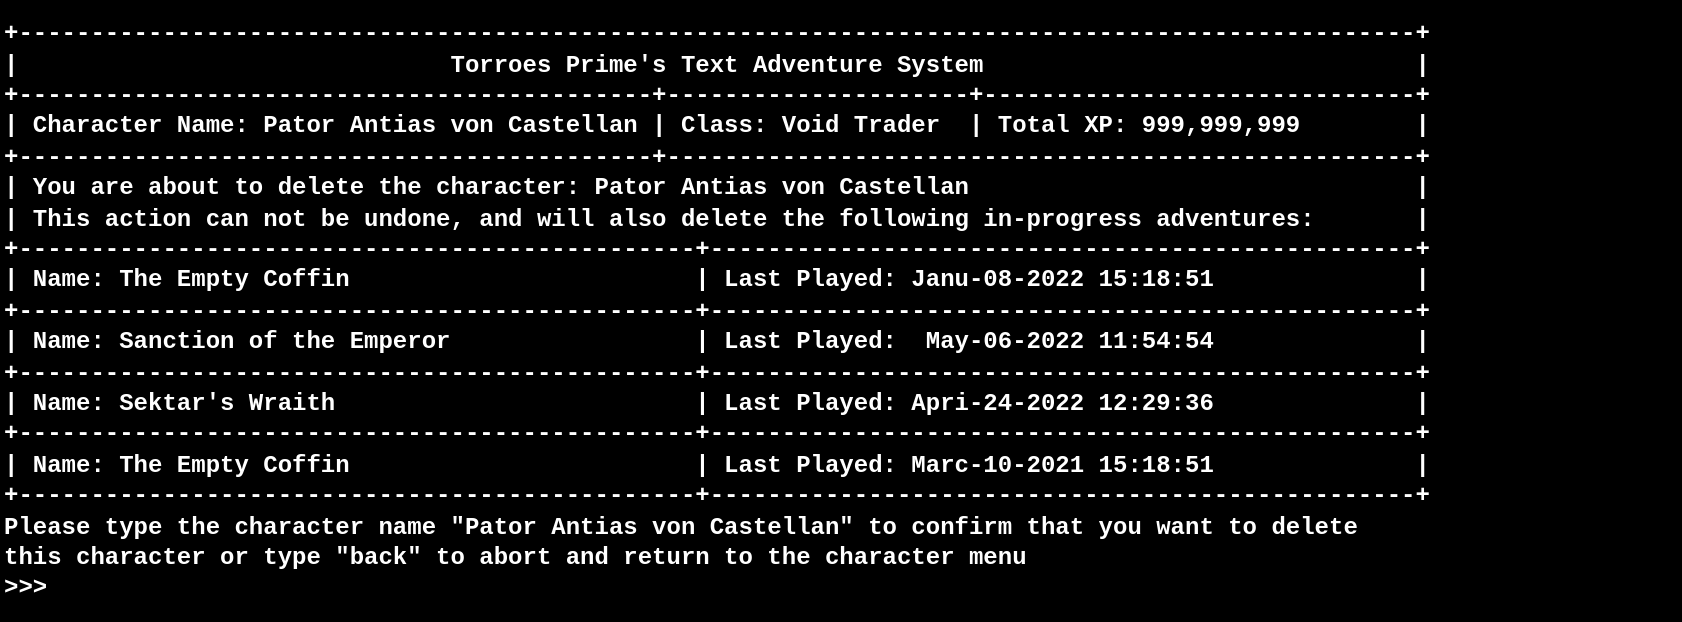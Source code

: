<mxfile version="16.1.2" type="device" pages="5"><diagram id="ADHF5DMrS6xiqZjjHPbC" name="delete-confirmation"><mxGraphModel dx="1002" dy="785" grid="1" gridSize="10" guides="1" tooltips="1" connect="1" arrows="1" fold="1" page="1" pageScale="1" pageWidth="850" pageHeight="1100" background="#000000" math="0" shadow="0"><root><mxCell id="0"/><mxCell id="1" parent="0"/><mxCell id="k2bkDCt3WENd-U6wxU5i-1" value="&lt;div&gt;&lt;font color=&quot;#ffffff&quot; face=&quot;Courier New&quot;&gt;&lt;b&gt;+-------------------------------------------------------------------------------------------------+&lt;/b&gt;&lt;/font&gt;&lt;/div&gt;&lt;div&gt;&lt;font color=&quot;#ffffff&quot; face=&quot;Courier New&quot;&gt;&lt;b&gt;|&amp;nbsp; &amp;nbsp; &amp;nbsp; &amp;nbsp; &amp;nbsp; &amp;nbsp; &amp;nbsp; &amp;nbsp; &amp;nbsp; &amp;nbsp; &amp;nbsp; &amp;nbsp; &amp;nbsp; &amp;nbsp; &amp;nbsp; Torroes Prime's Text Adventure System&amp;nbsp; &amp;nbsp; &amp;nbsp; &amp;nbsp; &amp;nbsp; &amp;nbsp; &amp;nbsp; &amp;nbsp; &amp;nbsp; &amp;nbsp; &amp;nbsp; &amp;nbsp; &amp;nbsp; &amp;nbsp; &amp;nbsp; |&amp;nbsp;&lt;/b&gt;&lt;/font&gt;&lt;/div&gt;&lt;div&gt;&lt;font color=&quot;#ffffff&quot; face=&quot;Courier New&quot;&gt;&lt;b&gt;+--------------------------------------------+---------------------+------------------------------+&lt;/b&gt;&lt;/font&gt;&lt;/div&gt;&lt;div&gt;&lt;font color=&quot;#ffffff&quot; face=&quot;Courier New&quot;&gt;&lt;b&gt;| Character Name: Pator Antias von Castellan | Class: Void Trader&amp;nbsp; | Total XP: 999,999,999&amp;nbsp; &amp;nbsp; &amp;nbsp; &amp;nbsp; |&lt;/b&gt;&lt;/font&gt;&lt;/div&gt;&lt;div&gt;&lt;font color=&quot;#ffffff&quot; face=&quot;Courier New&quot;&gt;&lt;b&gt;+--------------------------------------------+----------------------------------------------------+&lt;/b&gt;&lt;/font&gt;&lt;/div&gt;&lt;div&gt;&lt;font color=&quot;#ffffff&quot; face=&quot;Courier New&quot;&gt;&lt;b&gt;| You are about to delete the character: Pator Antias von Castellan&amp;nbsp; &amp;nbsp; &amp;nbsp; &amp;nbsp; &amp;nbsp; &amp;nbsp; &amp;nbsp; &amp;nbsp; &amp;nbsp; &amp;nbsp; &amp;nbsp; &amp;nbsp; &amp;nbsp; &amp;nbsp; &amp;nbsp; &amp;nbsp;|&lt;/b&gt;&lt;/font&gt;&lt;/div&gt;&lt;div&gt;&lt;font color=&quot;#ffffff&quot; face=&quot;Courier New&quot;&gt;&lt;b&gt;| This action can not be undone, and will also delete the following in-progress adventures:&amp;nbsp; &amp;nbsp; &amp;nbsp; &amp;nbsp;|&lt;/b&gt;&lt;/font&gt;&lt;/div&gt;&lt;div&gt;&lt;font color=&quot;#ffffff&quot; face=&quot;Courier New&quot;&gt;&lt;b&gt;+-----------------------------------------------+-------------------------------------------------+&lt;/b&gt;&lt;/font&gt;&lt;/div&gt;&lt;div&gt;&lt;font color=&quot;#ffffff&quot; face=&quot;Courier New&quot;&gt;&lt;b&gt;| Name: The Empty Coffin&amp;nbsp; &amp;nbsp; &amp;nbsp; &amp;nbsp; &amp;nbsp; &amp;nbsp; &amp;nbsp; &amp;nbsp; &amp;nbsp; &amp;nbsp; &amp;nbsp; &amp;nbsp; | Last Played: Janu-08-2022 15:18:51&amp;nbsp; &amp;nbsp; &amp;nbsp; &amp;nbsp; &amp;nbsp; &amp;nbsp; &amp;nbsp; |&lt;/b&gt;&lt;/font&gt;&lt;/div&gt;&lt;div&gt;&lt;font color=&quot;#ffffff&quot; face=&quot;Courier New&quot;&gt;&lt;b&gt;+-----------------------------------------------+-------------------------------------------------+&lt;/b&gt;&lt;/font&gt;&lt;/div&gt;&lt;div&gt;&lt;font color=&quot;#ffffff&quot; face=&quot;Courier New&quot;&gt;&lt;b&gt;| Name: Sanction of the Emperor&amp;nbsp; &amp;nbsp; &amp;nbsp; &amp;nbsp; &amp;nbsp; &amp;nbsp; &amp;nbsp; &amp;nbsp; &amp;nbsp;| Last Played:&amp;nbsp; May-06-2022 11:54:54&amp;nbsp; &amp;nbsp; &amp;nbsp; &amp;nbsp; &amp;nbsp; &amp;nbsp; &amp;nbsp; |&lt;/b&gt;&lt;/font&gt;&lt;/div&gt;&lt;div&gt;&lt;font color=&quot;#ffffff&quot; face=&quot;Courier New&quot;&gt;&lt;b&gt;+-----------------------------------------------+-------------------------------------------------+&lt;/b&gt;&lt;/font&gt;&lt;/div&gt;&lt;div&gt;&lt;font color=&quot;#ffffff&quot; face=&quot;Courier New&quot;&gt;&lt;b&gt;| Name: Sektar's Wraith&amp;nbsp; &amp;nbsp; &amp;nbsp; &amp;nbsp; &amp;nbsp; &amp;nbsp; &amp;nbsp; &amp;nbsp; &amp;nbsp; &amp;nbsp; &amp;nbsp; &amp;nbsp; &amp;nbsp;| Last Played: Apri-24-2022 12:29:36&amp;nbsp; &amp;nbsp; &amp;nbsp; &amp;nbsp; &amp;nbsp; &amp;nbsp; &amp;nbsp; |&lt;/b&gt;&lt;/font&gt;&lt;/div&gt;&lt;div&gt;&lt;font color=&quot;#ffffff&quot; face=&quot;Courier New&quot;&gt;&lt;b&gt;+-----------------------------------------------+-------------------------------------------------+&lt;/b&gt;&lt;/font&gt;&lt;/div&gt;&lt;div&gt;&lt;font color=&quot;#ffffff&quot; face=&quot;Courier New&quot;&gt;&lt;b&gt;| Name: The Empty Coffin&amp;nbsp; &amp;nbsp; &amp;nbsp; &amp;nbsp; &amp;nbsp; &amp;nbsp; &amp;nbsp; &amp;nbsp; &amp;nbsp; &amp;nbsp; &amp;nbsp; &amp;nbsp; | Last Played: Marc-10-2021 15:18:51&amp;nbsp; &amp;nbsp; &amp;nbsp; &amp;nbsp; &amp;nbsp; &amp;nbsp; &amp;nbsp; |&lt;/b&gt;&lt;/font&gt;&lt;/div&gt;&lt;div&gt;&lt;font color=&quot;#ffffff&quot; face=&quot;Courier New&quot;&gt;&lt;b&gt;+-----------------------------------------------+-------------------------------------------------+&lt;/b&gt;&lt;/font&gt;&lt;/div&gt;&lt;div&gt;&lt;font color=&quot;#ffffff&quot; face=&quot;Courier New&quot;&gt;&lt;b&gt;Please type the character name &quot;Pator Antias von Castellan&quot; to confirm that you want to delete&amp;nbsp;&lt;/b&gt;&lt;/font&gt;&lt;/div&gt;&lt;div&gt;&lt;font color=&quot;#ffffff&quot; face=&quot;Courier New&quot;&gt;&lt;b&gt;this character or type &quot;back&quot; to abort and return to the character menu&lt;/b&gt;&lt;/font&gt;&lt;/div&gt;&lt;div&gt;&lt;font color=&quot;#ffffff&quot; face=&quot;Courier New&quot;&gt;&lt;b&gt;&amp;gt;&amp;gt;&amp;gt;&amp;nbsp;&lt;/b&gt;&lt;/font&gt;&lt;/div&gt;" style="text;html=1;strokeColor=none;fillColor=none;align=left;verticalAlign=middle;whiteSpace=wrap;rounded=0;" vertex="1" parent="1"><mxGeometry x="10" y="10" width="840" height="310" as="geometry"/></mxCell></root></mxGraphModel></diagram><diagram id="efba0uacpOiBjS5mRzRc" name="view character info"><mxGraphModel dx="1852" dy="1885" grid="1" gridSize="10" guides="1" tooltips="1" connect="1" arrows="1" fold="1" page="1" pageScale="1" pageWidth="850" pageHeight="1100" background="#000000" math="0" shadow="0"><root><mxCell id="YQGTYPT2DVzUhXeXHbTN-0"/><mxCell id="YQGTYPT2DVzUhXeXHbTN-1" parent="YQGTYPT2DVzUhXeXHbTN-0"/><mxCell id="YQGTYPT2DVzUhXeXHbTN-2" value="&lt;div&gt;+--------------------------------------------+---------------------+------------------------------+&lt;/div&gt;&lt;div&gt;| Character Name: Pator Antias von Castellan | Class: Void Trader&amp;nbsp; | Total XP: 999,999,999&amp;nbsp; &amp;nbsp; &amp;nbsp; &amp;nbsp; |&lt;/div&gt;&lt;div&gt;+--------------------------------------------+----------------------------------------------------+&lt;/div&gt;&lt;div&gt;| Last Played: Sept-22-2021 19:20:04 in &quot;Santion of the Emperor&quot;&amp;nbsp; &amp;nbsp; &amp;nbsp; &amp;nbsp; &amp;nbsp; &amp;nbsp; &amp;nbsp; &amp;nbsp; &amp;nbsp; &amp;nbsp; &amp;nbsp; &amp;nbsp; &amp;nbsp; &amp;nbsp; &amp;nbsp; &amp;nbsp; &amp;nbsp; |&lt;/div&gt;&lt;div&gt;+-------------------------------------------------+----------------+------------------------------+&lt;/div&gt;&lt;div&gt;|&amp;nbsp; &amp;nbsp; &amp;nbsp; &amp;nbsp; &amp;nbsp; &amp;nbsp; &amp;nbsp; Core Characteristics&amp;nbsp; &amp;nbsp; &amp;nbsp; &amp;nbsp; &amp;nbsp; &amp;nbsp; &amp;nbsp; &amp;nbsp;|&amp;nbsp; Total Wounds: 999 | Current Wounds: 999&amp;nbsp; &amp;nbsp; &amp;nbsp; |&lt;/div&gt;&lt;div&gt;+-------------------------------------------------+-------------------+---------------------------+&lt;/div&gt;&lt;div&gt;| WS | BS | Str | Tgh | Ag | Int | Per | WP | Chr |&amp;nbsp; &amp;nbsp; &amp;nbsp; &amp;nbsp; &amp;nbsp; &amp;nbsp; &amp;nbsp;Current Fatigue: 999&amp;nbsp; &amp;nbsp; &amp;nbsp; &amp;nbsp; &amp;nbsp; &amp;nbsp; &amp;nbsp; |&lt;/div&gt;&lt;div&gt;+----+----+-----+-----+----+-----+-----+----+-----+-----------------------------------------------+&lt;/div&gt;&lt;div&gt;| 99 | 99 |&amp;nbsp; 99 |&amp;nbsp; 99 | 99 |&amp;nbsp; 99 |&amp;nbsp; 99 | 99 |&amp;nbsp; 99 | Current Carried Weight: 9,999 pounds&amp;nbsp; &amp;nbsp; &amp;nbsp; &amp;nbsp; &amp;nbsp; |&lt;/div&gt;&lt;div&gt;+-------------------------------------------------------------------------------------------------+&lt;/div&gt;&lt;div&gt;| Pastor Antias von Castellan is also particapating in the following adventures:&amp;nbsp; &amp;nbsp; &amp;nbsp; &amp;nbsp; &amp;nbsp; &amp;nbsp; &amp;nbsp; &amp;nbsp; &amp;nbsp; |&lt;/div&gt;&lt;div&gt;+-----------------------------------------------+-------------------------------------------------+&lt;/div&gt;&lt;div&gt;| Name: Santion of the Emperor&amp;nbsp; &amp;nbsp; &amp;nbsp; &amp;nbsp; &amp;nbsp; &amp;nbsp; &amp;nbsp; &amp;nbsp; &amp;nbsp; | Author: WolfGameDev&amp;nbsp; &amp;nbsp; &amp;nbsp; &amp;nbsp; &amp;nbsp; &amp;nbsp; &amp;nbsp; &amp;nbsp; &amp;nbsp; &amp;nbsp; &amp;nbsp; &amp;nbsp; &amp;nbsp; &amp;nbsp; &amp;nbsp;|&lt;/div&gt;&lt;div&gt;+=================================================================================================+&lt;/div&gt;&lt;div&gt;Availible Options:&lt;/div&gt;&lt;div&gt;Type the number that corrosponds to the character you wish to view.&amp;nbsp;&lt;/div&gt;&lt;div&gt;1 - View Next Page of Expanded Information 2- View Character Sheet 3 - Delete Character&amp;nbsp;&lt;/div&gt;&lt;div&gt;4 - export Character sheet&amp;nbsp;&lt;/div&gt;&lt;div&gt;or type &quot;back&quot; - Return to the character listing menu&lt;/div&gt;&lt;div&gt;&amp;gt;&amp;gt;&amp;gt;&amp;nbsp;&lt;/div&gt;&lt;div&gt;&lt;br&gt;&lt;/div&gt;&lt;div&gt;&lt;br&gt;&lt;/div&gt;&lt;div&gt;&lt;br&gt;&lt;/div&gt;&lt;div&gt;+--------------------------------------------+---------------------+------------------------------+&lt;/div&gt;&lt;div&gt;| Character Name: Pator Antias von Castellan | Class: Void Trader&amp;nbsp; | Total XP: 999,999,999&amp;nbsp; &amp;nbsp; &amp;nbsp; &amp;nbsp; |&lt;/div&gt;&lt;div&gt;+--------------------------------------------+----------------------------------------------------+&lt;/div&gt;&lt;div&gt;| Last Played: Sept-22-2021 19:20:04 in &quot;The Empty Coffin&quot;&amp;nbsp; &amp;nbsp; &amp;nbsp; &amp;nbsp; &amp;nbsp; &amp;nbsp; &amp;nbsp; &amp;nbsp; &amp;nbsp; &amp;nbsp; &amp;nbsp; &amp;nbsp; &amp;nbsp; &amp;nbsp; &amp;nbsp; &amp;nbsp; &amp;nbsp; &amp;nbsp; &amp;nbsp; &amp;nbsp; |&lt;/div&gt;&lt;div&gt;+-------------------------------------------------------------------------------------------------+&lt;/div&gt;&lt;div&gt;| Pastor Antias von Castellan is also particapating in the following adventures:&amp;nbsp; &amp;nbsp; &amp;nbsp; &amp;nbsp; &amp;nbsp; &amp;nbsp; &amp;nbsp; &amp;nbsp; &amp;nbsp; |&lt;/div&gt;&lt;div&gt;+-----------------------------------------------+-------------------------------------------------+&lt;/div&gt;&lt;div&gt;| Name: Sektar's Wraith&amp;nbsp; &amp;nbsp; &amp;nbsp; &amp;nbsp; &amp;nbsp; &amp;nbsp; &amp;nbsp; &amp;nbsp; &amp;nbsp; &amp;nbsp; &amp;nbsp; &amp;nbsp; &amp;nbsp;| Author: Amble Bright&amp;nbsp; &amp;nbsp; &amp;nbsp; &amp;nbsp; &amp;nbsp; &amp;nbsp; &amp;nbsp; &amp;nbsp; &amp;nbsp; &amp;nbsp; &amp;nbsp; &amp;nbsp; &amp;nbsp; &amp;nbsp; |&lt;/div&gt;&lt;div&gt;+=================================================================================================+&lt;/div&gt;&lt;div&gt;|| Vestibulum ante ipsum primis in faucibus orci luctus et ultrices posuere cubilia curae; Duis&amp;nbsp; ||&lt;/div&gt;&lt;div&gt;|| lacus mauris, facilisis eleifend quam quis, mattis varius ante. Mauris at elit et orci&amp;nbsp; &amp;nbsp; &amp;nbsp; &amp;nbsp; ||&lt;/div&gt;&lt;div&gt;|| imperdiet convallis id tempor neque. Nam vel ex a massa sagittis tincidunt quis ut nunc.&amp;nbsp; &amp;nbsp; &amp;nbsp; ||&lt;/div&gt;&lt;div&gt;|| Maecenas volutpat est vel sem imperdiet eleifend. In et sem porta, ornare ipsum in, posuere&amp;nbsp; &amp;nbsp;||&lt;/div&gt;&lt;div&gt;|| nisl. Vestibulum id ante in erat bibendum malesuada et vel odio.&amp;nbsp; &amp;nbsp; &amp;nbsp; &amp;nbsp; &amp;nbsp; &amp;nbsp; &amp;nbsp; &amp;nbsp; &amp;nbsp; &amp;nbsp; &amp;nbsp; &amp;nbsp; &amp;nbsp; &amp;nbsp; &amp;nbsp; ||&lt;/div&gt;&lt;div&gt;+=================================================================================================+&lt;/div&gt;&lt;div&gt;| Name: The Empty Coffin&amp;nbsp; &amp;nbsp; &amp;nbsp; &amp;nbsp; &amp;nbsp; &amp;nbsp; &amp;nbsp; &amp;nbsp; &amp;nbsp; &amp;nbsp; &amp;nbsp; &amp;nbsp; | Author: Jenivere919&amp;nbsp; &amp;nbsp; &amp;nbsp; &amp;nbsp; &amp;nbsp; &amp;nbsp; &amp;nbsp; &amp;nbsp; &amp;nbsp; &amp;nbsp; &amp;nbsp; &amp;nbsp; &amp;nbsp; &amp;nbsp; &amp;nbsp;|&lt;/div&gt;&lt;div&gt;&lt;br&gt;&lt;/div&gt;&lt;div&gt;Availible Options:&lt;/div&gt;&lt;div&gt;Type the number that corrosponds to the character you wish to view.&amp;nbsp;&lt;/div&gt;&lt;div&gt;1 - View Previous Page of Expanded Information 2 - View next page of Expanded Information&amp;nbsp;&lt;/div&gt;&lt;div&gt;3- View Character Sheet 3 - Delete Character 4 - export Character sheet&amp;nbsp;&lt;/div&gt;&lt;div&gt;or type &quot;back&quot; - Return to the character listing menu&lt;/div&gt;&lt;div&gt;&amp;gt;&amp;gt;&amp;gt;&amp;nbsp;&lt;/div&gt;&lt;div&gt;&lt;br&gt;&lt;/div&gt;&lt;div&gt;+--------------------------------------------+---------------------+------------------------------+&lt;/div&gt;&lt;div&gt;| Character Name: Pator Antias von Castellan | Class: Void Trader&amp;nbsp; | Total XP: 999,999,999&amp;nbsp; &amp;nbsp; &amp;nbsp; &amp;nbsp; |&lt;/div&gt;&lt;div&gt;+--------------------------------------------+----------------------------------------------------+&lt;/div&gt;&lt;div&gt;| Last Played: Sept-22-2021 19:20:04 in &quot;The Empty Coffin&quot;&amp;nbsp; &amp;nbsp; &amp;nbsp; &amp;nbsp; &amp;nbsp; &amp;nbsp; &amp;nbsp; &amp;nbsp; &amp;nbsp; &amp;nbsp; &amp;nbsp; &amp;nbsp; &amp;nbsp; &amp;nbsp; &amp;nbsp; &amp;nbsp; &amp;nbsp; &amp;nbsp; &amp;nbsp; &amp;nbsp; |&lt;/div&gt;&lt;div&gt;+-------------------------------------------------------------------------------------------------+&lt;/div&gt;&lt;div&gt;+=================================================================================================+&lt;/div&gt;&lt;div&gt;|| Cras eu pulvinar lorem. Nam tincidunt nisl vel orci accumsan, at consectetur nulla porta.&amp;nbsp; &amp;nbsp; &amp;nbsp;||&lt;/div&gt;&lt;div&gt;|| Curabitur vulputate nunc et mauris tempor dignissim sit amet a nulla. Nam vestibulum, metus&amp;nbsp; &amp;nbsp;||&lt;/div&gt;&lt;div&gt;|| eget vestibulum vulputate, magna nibh semper nisl, a dictum felis ex at lacus. Suspendisse&amp;nbsp; &amp;nbsp; ||&amp;nbsp;&lt;/div&gt;&lt;div&gt;|| potenti. Etiam sit amet sem quis lacus vehicula condimentum. Proin sed libero eget libero&amp;nbsp; &amp;nbsp; &amp;nbsp;||&lt;/div&gt;&lt;div&gt;|| accumsan euismod in eu eros. Nam non posuere ante.&amp;nbsp; &amp;nbsp; &amp;nbsp; &amp;nbsp; &amp;nbsp; &amp;nbsp; &amp;nbsp; &amp;nbsp; &amp;nbsp; &amp;nbsp; &amp;nbsp; &amp;nbsp; &amp;nbsp; &amp;nbsp; &amp;nbsp; &amp;nbsp; &amp;nbsp; &amp;nbsp; &amp;nbsp; &amp;nbsp; &amp;nbsp; &amp;nbsp; ||&lt;/div&gt;&lt;div&gt;+=================================================================================================+&lt;/div&gt;&lt;div&gt;Availible Options:&lt;/div&gt;&lt;div&gt;Type the number that corrosponds to the character you wish to view.&amp;nbsp;&lt;/div&gt;&lt;div&gt;1 - View Previous Page of Expanded Information 2- View Character Sheet 3 - Delete Character&amp;nbsp;&lt;/div&gt;&lt;div&gt;4 - export Character sheet&amp;nbsp;&lt;/div&gt;&lt;div&gt;or type &quot;back&quot; - Return to the character listing menu&lt;/div&gt;&lt;div&gt;&amp;gt;&amp;gt;&amp;gt;&amp;nbsp;&lt;/div&gt;" style="text;html=1;align=left;verticalAlign=middle;resizable=0;points=[];autosize=1;strokeColor=none;fillColor=none;fontFamily=Courier New;fontColor=#FFFFFF;fontStyle=1" vertex="1" parent="YQGTYPT2DVzUhXeXHbTN-1"><mxGeometry x="-850" y="-1090" width="740" height="930" as="geometry"/></mxCell></root></mxGraphModel></diagram><diagram id="PT4sWEmaxg8jFSRPnKPd" name="Export Character Screen"><mxGraphModel dx="1852" dy="785" grid="1" gridSize="10" guides="1" tooltips="1" connect="1" arrows="1" fold="1" page="1" pageScale="1" pageWidth="850" pageHeight="1100" background="#000000" math="0" shadow="0"><root><mxCell id="68ZEoKiVjxQnZ8RAb6_j-0"/><mxCell id="68ZEoKiVjxQnZ8RAb6_j-1" parent="68ZEoKiVjxQnZ8RAb6_j-0"/><mxCell id="68ZEoKiVjxQnZ8RAb6_j-2" value="&lt;div&gt;+-------------------------------------------------------------------------------------------------+&lt;/div&gt;&lt;div&gt;|&amp;nbsp; &amp;nbsp; &amp;nbsp; &amp;nbsp; &amp;nbsp; &amp;nbsp; &amp;nbsp; &amp;nbsp; &amp;nbsp; &amp;nbsp; &amp;nbsp; &amp;nbsp; &amp;nbsp; &amp;nbsp; &amp;nbsp; Torroes Prime's Text Adventure System&amp;nbsp; &amp;nbsp; &amp;nbsp; &amp;nbsp; &amp;nbsp; &amp;nbsp; &amp;nbsp; &amp;nbsp; &amp;nbsp; &amp;nbsp; &amp;nbsp; &amp;nbsp; &amp;nbsp; &amp;nbsp; &amp;nbsp; |&lt;/div&gt;&lt;div&gt;+--------------------------------------------+---------------------+------------------------------+&lt;/div&gt;&lt;div&gt;| Character Name: Pator Antias von Castellan | Class: Void Trader&amp;nbsp; | Total XP: 999,999,999&amp;nbsp; &amp;nbsp; &amp;nbsp; &amp;nbsp; |&lt;/div&gt;&lt;div&gt;+--------------------------------------------+----------------------------------------------------+&lt;/div&gt;&lt;div&gt;You are about to export the full character sheet for this character. By default this will be&amp;nbsp;&lt;/div&gt;&lt;div&gt;placed in a folder in your Documents library named &quot;TPTAS-Character Sheets&quot;.&amp;nbsp;&lt;/div&gt;&lt;div&gt;&lt;br&gt;&lt;/div&gt;&lt;div&gt;1 - accept default settings and export character sheet&lt;/div&gt;&lt;div&gt;2 - change settings before export&lt;/div&gt;&lt;div&gt;&amp;nbsp;or type &quot;back&quot; - Return to the character listing menu&amp;nbsp;&lt;/div&gt;&lt;div&gt;&amp;gt;&amp;gt;&amp;gt;&amp;nbsp;&lt;/div&gt;" style="text;html=1;strokeColor=none;fillColor=none;align=left;verticalAlign=middle;whiteSpace=wrap;rounded=0;fontFamily=Courier New;fontColor=#FFFFFF;" vertex="1" parent="68ZEoKiVjxQnZ8RAb6_j-1"><mxGeometry x="-70" y="80" width="720" height="30" as="geometry"/></mxCell></root></mxGraphModel></diagram><diagram id="vL3-_ZeI9txKuZWPXwAh" name="character options"><mxGraphModel dx="1002" dy="785" grid="1" gridSize="10" guides="1" tooltips="1" connect="1" arrows="1" fold="1" page="1" pageScale="1" pageWidth="850" pageHeight="1100" background="#000000" math="0" shadow="0"><root><mxCell id="DWCHYt7ptZrirPLcbdGz-0"/><mxCell id="DWCHYt7ptZrirPLcbdGz-1" parent="DWCHYt7ptZrirPLcbdGz-0"/><mxCell id="DWCHYt7ptZrirPLcbdGz-2" value="&lt;div&gt;+-------------------------------------------------------------------------------------------------+&lt;/div&gt;&lt;div&gt;|&amp;nbsp; &amp;nbsp; &amp;nbsp; &amp;nbsp; &amp;nbsp; &amp;nbsp; &amp;nbsp; &amp;nbsp; &amp;nbsp; &amp;nbsp; &amp;nbsp; &amp;nbsp; &amp;nbsp; &amp;nbsp; &amp;nbsp; Torroes Prime's Text Adventure System&amp;nbsp; &amp;nbsp; &amp;nbsp; &amp;nbsp; &amp;nbsp; &amp;nbsp; &amp;nbsp; &amp;nbsp; &amp;nbsp; &amp;nbsp; &amp;nbsp; &amp;nbsp; &amp;nbsp; &amp;nbsp; &amp;nbsp; |&amp;nbsp;&lt;/div&gt;&lt;div&gt;+--------------------------------------------+---------------------+------------------------------+&lt;/div&gt;&lt;div&gt;| Character Name: Pator Antias von Castellan | Class: Void Trader&amp;nbsp; | Total XP: 999,999,999&amp;nbsp; &amp;nbsp; &amp;nbsp; &amp;nbsp; |&lt;/div&gt;&lt;div&gt;+--------------------------------------------+----------------------------------------------------+&lt;/div&gt;&lt;div&gt;| Last Played: Sept-22-2021 19:20:04 in &quot;The Empty Coffin&quot;&amp;nbsp; &amp;nbsp; &amp;nbsp; &amp;nbsp; &amp;nbsp; &amp;nbsp; &amp;nbsp; &amp;nbsp; &amp;nbsp; &amp;nbsp; &amp;nbsp; &amp;nbsp; &amp;nbsp; &amp;nbsp; &amp;nbsp; &amp;nbsp; &amp;nbsp; &amp;nbsp; &amp;nbsp; &amp;nbsp; |&lt;/div&gt;&lt;div&gt;+-------------------------------------------------------------------------------------------------+&lt;/div&gt;&lt;div&gt;Availible Options:&lt;/div&gt;&lt;div&gt;Type the number that corrosponds to the character you wish to view.&amp;nbsp;&lt;/div&gt;&lt;div&gt;1 - View Expanded Information&amp;nbsp;&lt;/div&gt;&lt;div&gt;2- View Character Sheet&amp;nbsp;&lt;/div&gt;&lt;div&gt;3 - Delete Character&amp;nbsp;&lt;/div&gt;&lt;div&gt;4 - export Character sheet&amp;nbsp;&lt;/div&gt;&lt;div&gt;or type &quot;back&quot; - Return to the character listing menu&lt;/div&gt;&lt;div&gt;&amp;gt;&amp;gt;&amp;gt;&amp;nbsp;&lt;/div&gt;" style="text;html=1;align=left;verticalAlign=middle;resizable=0;points=[];autosize=1;strokeColor=none;fillColor=none;fontFamily=Courier New;fontColor=#FFFFFF;fontStyle=1" vertex="1" parent="DWCHYt7ptZrirPLcbdGz-1"><mxGeometry x="10" y="10" width="740" height="220" as="geometry"/></mxCell></root></mxGraphModel></diagram><diagram id="q4Pd6Q4pSYKrWyJQkrX8" name="full character sheert"><mxGraphModel dx="1852" dy="2985" grid="1" gridSize="10" guides="1" tooltips="1" connect="1" arrows="1" fold="1" page="1" pageScale="1" pageWidth="850" pageHeight="1100" background="#000000" math="0" shadow="0"><root><mxCell id="iqDJSLeZdP3DQq6cbNWv-0"/><mxCell id="iqDJSLeZdP3DQq6cbNWv-1" parent="iqDJSLeZdP3DQq6cbNWv-0"/><mxCell id="iqDJSLeZdP3DQq6cbNWv-2" value="&lt;div&gt;+--------------------------------------------+----------------------------------------------------+&lt;/div&gt;&lt;div&gt;| Character Name: Pator Antias von Castellan | Class: Void Trader&amp;nbsp; &amp;nbsp; &amp;nbsp; &amp;nbsp; &amp;nbsp; &amp;nbsp; &amp;nbsp; &amp;nbsp; &amp;nbsp; &amp;nbsp; &amp;nbsp; &amp;nbsp; &amp;nbsp; &amp;nbsp; &amp;nbsp; &amp;nbsp; &amp;nbsp;|&lt;/div&gt;&lt;div&gt;+-------------------------------------------------+-----------------------------------------------+&lt;/div&gt;&lt;div&gt;|&amp;nbsp; &amp;nbsp; &amp;nbsp; &amp;nbsp; &amp;nbsp; &amp;nbsp; &amp;nbsp; Core Characteristics&amp;nbsp; &amp;nbsp; &amp;nbsp; &amp;nbsp; &amp;nbsp; &amp;nbsp; &amp;nbsp; &amp;nbsp;| Total XP Earned: 999,999,999&amp;nbsp; &amp;nbsp; &amp;nbsp; &amp;nbsp; &amp;nbsp; &amp;nbsp; &amp;nbsp; &amp;nbsp; &amp;nbsp; |&lt;/div&gt;&lt;div&gt;+-------------------------------------------------+-------------------+---------------------------+&lt;/div&gt;&lt;div&gt;| WS | BS | Str | Tgh | Ag | Int | Per | WP | Chr | Total Wounds: 999 | Current Wounds: 999&amp;nbsp; &amp;nbsp; &amp;nbsp; &amp;nbsp;|&lt;/div&gt;&lt;div&gt;+----+----+-----+-----+----+-----+-----+----+-----+-------------------+---------------------------+&lt;/div&gt;&lt;div&gt;| 99 | 99 |&amp;nbsp; 99 |&amp;nbsp; 99 | 99 |&amp;nbsp; 99 |&amp;nbsp; 99 | 99 |&amp;nbsp; 99 |&amp;nbsp; &amp;nbsp; &amp;nbsp; &amp;nbsp; &amp;nbsp; &amp;nbsp; &amp;nbsp;Current Fatigue: 999&amp;nbsp; &amp;nbsp; &amp;nbsp; &amp;nbsp; &amp;nbsp; &amp;nbsp; &amp;nbsp; |&lt;/div&gt;&lt;div&gt;+-----------------------------------------------------+-------------------------------------------+&lt;/div&gt;&lt;div&gt;| Present Damage:&amp;nbsp; &amp;nbsp; &amp;nbsp; &amp;nbsp; &amp;nbsp; &amp;nbsp; &amp;nbsp; &amp;nbsp; &amp;nbsp; &amp;nbsp; &amp;nbsp; &amp;nbsp; &amp;nbsp; &amp;nbsp; &amp;nbsp; &amp;nbsp; &amp;nbsp; &amp;nbsp; &amp;nbsp;|&amp;nbsp; &amp;nbsp; &amp;nbsp; &amp;nbsp;Current Carried Weight&amp;nbsp; &amp;nbsp; &amp;nbsp; &amp;nbsp; &amp;nbsp; &amp;nbsp; &amp;nbsp; |&lt;/div&gt;&lt;div&gt;+-----------------------------------------------------+-------------------------------------------|&lt;/div&gt;&lt;div&gt;|&amp;nbsp; Head&amp;nbsp; | Torso&amp;nbsp; | L. Arm | R. Arm | L. Leg | R. Leg |&amp;nbsp; &amp;nbsp; &amp;nbsp; &amp;nbsp; &amp;nbsp; &amp;nbsp; &amp;nbsp;999 Pounds&amp;nbsp; &amp;nbsp; &amp;nbsp; &amp;nbsp; &amp;nbsp; &amp;nbsp; &amp;nbsp; &amp;nbsp; &amp;nbsp; &amp;nbsp; |&lt;/div&gt;&lt;div&gt;|&amp;nbsp; 0&amp;nbsp; &amp;nbsp; &amp;nbsp;|&amp;nbsp; &amp;nbsp;0&amp;nbsp; &amp;nbsp; |&amp;nbsp; &amp;nbsp;0&amp;nbsp; &amp;nbsp; |&amp;nbsp; &amp;nbsp; 0&amp;nbsp; &amp;nbsp;|&amp;nbsp; &amp;nbsp;0&amp;nbsp; &amp;nbsp; |&amp;nbsp; &amp;nbsp;0&amp;nbsp; &amp;nbsp; |&amp;nbsp; &amp;nbsp; &amp;nbsp; &amp;nbsp; &amp;nbsp; &amp;nbsp; &amp;nbsp; &amp;nbsp; &amp;nbsp; &amp;nbsp; &amp;nbsp; &amp;nbsp; &amp;nbsp; &amp;nbsp; &amp;nbsp; &amp;nbsp; &amp;nbsp; &amp;nbsp; &amp;nbsp; &amp;nbsp; &amp;nbsp; &amp;nbsp;|&lt;/div&gt;&lt;div&gt;+-------------------------------------------------------------------------------------------------|&lt;/div&gt;&lt;div&gt;| Current Inventory&amp;nbsp; &amp;nbsp; &amp;nbsp; &amp;nbsp; &amp;nbsp; &amp;nbsp; &amp;nbsp; &amp;nbsp; &amp;nbsp; &amp;nbsp; &amp;nbsp; &amp;nbsp; &amp;nbsp; &amp;nbsp; &amp;nbsp; &amp;nbsp; &amp;nbsp; &amp;nbsp; &amp;nbsp; &amp;nbsp; &amp;nbsp; &amp;nbsp; &amp;nbsp; &amp;nbsp; &amp;nbsp; &amp;nbsp; &amp;nbsp; &amp;nbsp; &amp;nbsp; &amp;nbsp; &amp;nbsp; &amp;nbsp; &amp;nbsp; &amp;nbsp; &amp;nbsp; &amp;nbsp; &amp;nbsp; &amp;nbsp; &amp;nbsp; &amp;nbsp;|&lt;/div&gt;&lt;div&gt;+-------------------------------------------------------------------------------------+-----------+&lt;/div&gt;&lt;div&gt;| Qty | Item Name&amp;nbsp; &amp;nbsp; &amp;nbsp; &amp;nbsp; &amp;nbsp; &amp;nbsp; &amp;nbsp; &amp;nbsp; &amp;nbsp; &amp;nbsp; &amp;nbsp; &amp;nbsp; &amp;nbsp; &amp;nbsp; &amp;nbsp; &amp;nbsp; &amp;nbsp; &amp;nbsp; &amp;nbsp; &amp;nbsp; &amp;nbsp; &amp;nbsp; &amp;nbsp; &amp;nbsp; &amp;nbsp; &amp;nbsp; &amp;nbsp; &amp;nbsp; &amp;nbsp; &amp;nbsp; &amp;nbsp; &amp;nbsp; &amp;nbsp; &amp;nbsp; &amp;nbsp;|&amp;nbsp; Weight&amp;nbsp; &amp;nbsp;|&lt;/div&gt;&lt;div&gt;+-------------------------------------------------------------------------------------+-----------+&lt;/div&gt;&lt;div&gt;|&amp;nbsp; 1&amp;nbsp; | Finely Woven Trader Cloak&amp;nbsp; &amp;nbsp; &amp;nbsp; &amp;nbsp; &amp;nbsp; &amp;nbsp; &amp;nbsp; &amp;nbsp; &amp;nbsp; &amp;nbsp; &amp;nbsp; &amp;nbsp; &amp;nbsp; &amp;nbsp; &amp;nbsp; &amp;nbsp; &amp;nbsp; &amp;nbsp; &amp;nbsp; &amp;nbsp; &amp;nbsp; &amp;nbsp; &amp;nbsp; &amp;nbsp; &amp;nbsp; &amp;nbsp; &amp;nbsp;| .1 Lbs&amp;nbsp; &amp;nbsp; |&lt;/div&gt;&lt;div&gt;+-------------------------------------------------------------------------------------+-----------+&lt;/div&gt;&lt;div&gt;| Description: Cras eu pulvinar lorem. Nam tincidunt nisl vel orci accumsan, at consectetur nulla |&lt;/div&gt;&lt;div&gt;| porta. Curabitur vulputate nunc et mauris tempor dignissim sit amet a nulla. Nam vestibulum,&amp;nbsp; &amp;nbsp; |&lt;/div&gt;&lt;div&gt;| metus eget vestibulum vulputate, magna nibh semper nisl, a dictum felis ex at lacus.&amp;nbsp; &amp;nbsp; &amp;nbsp; &amp;nbsp; &amp;nbsp; &amp;nbsp; |&lt;/div&gt;&lt;div&gt;| Suspendisse potenti. Etiam sit amet sem quis lacus vehicula condimentum. Proin sed libero eget&amp;nbsp; |&lt;/div&gt;&lt;div&gt;| libero accumsan euismod in eu eros. Nam non posuere ante.&amp;nbsp; &amp;nbsp; &amp;nbsp; &amp;nbsp; &amp;nbsp; &amp;nbsp; &amp;nbsp; &amp;nbsp; &amp;nbsp; &amp;nbsp; &amp;nbsp; &amp;nbsp; &amp;nbsp; &amp;nbsp; &amp;nbsp; &amp;nbsp; &amp;nbsp; &amp;nbsp; &amp;nbsp; &amp;nbsp;|&lt;/div&gt;&lt;div&gt;+--------+----------------------------------------------------------------------------------------+&lt;/div&gt;&lt;div&gt;| Value&amp;nbsp; | 400 Imperial Khrowns&amp;nbsp; &amp;nbsp; &amp;nbsp; &amp;nbsp; &amp;nbsp; &amp;nbsp; &amp;nbsp; &amp;nbsp; &amp;nbsp; &amp;nbsp; &amp;nbsp; &amp;nbsp; &amp;nbsp; &amp;nbsp; &amp;nbsp; &amp;nbsp; &amp;nbsp; &amp;nbsp; &amp;nbsp; &amp;nbsp; &amp;nbsp; &amp;nbsp; &amp;nbsp; &amp;nbsp; &amp;nbsp; &amp;nbsp; &amp;nbsp; &amp;nbsp; &amp;nbsp; &amp;nbsp; &amp;nbsp; &amp;nbsp; &amp;nbsp; &amp;nbsp;|&lt;/div&gt;&lt;div&gt;+--------+----------------------------------------------------------------------------------------+&lt;/div&gt;&lt;div&gt;| In Game Effect(s):&amp;nbsp; &amp;nbsp; &amp;nbsp; &amp;nbsp; &amp;nbsp; &amp;nbsp; &amp;nbsp; &amp;nbsp; &amp;nbsp; &amp;nbsp; &amp;nbsp; &amp;nbsp; &amp;nbsp; &amp;nbsp; &amp;nbsp; &amp;nbsp; &amp;nbsp; &amp;nbsp; &amp;nbsp; &amp;nbsp; &amp;nbsp; &amp;nbsp; &amp;nbsp; &amp;nbsp; &amp;nbsp; &amp;nbsp; &amp;nbsp; &amp;nbsp; &amp;nbsp; &amp;nbsp; &amp;nbsp; &amp;nbsp; &amp;nbsp; &amp;nbsp; &amp;nbsp; &amp;nbsp; &amp;nbsp; &amp;nbsp; &amp;nbsp; |&lt;/div&gt;&lt;div&gt;| NONE&amp;nbsp; &amp;nbsp; &amp;nbsp; &amp;nbsp; &amp;nbsp; &amp;nbsp; &amp;nbsp; &amp;nbsp; &amp;nbsp; &amp;nbsp; &amp;nbsp; &amp;nbsp; &amp;nbsp; &amp;nbsp; &amp;nbsp; &amp;nbsp; &amp;nbsp; &amp;nbsp; &amp;nbsp; &amp;nbsp; &amp;nbsp; &amp;nbsp; &amp;nbsp; &amp;nbsp; &amp;nbsp; &amp;nbsp; &amp;nbsp; &amp;nbsp; &amp;nbsp; &amp;nbsp; &amp;nbsp; &amp;nbsp; &amp;nbsp; &amp;nbsp; &amp;nbsp; &amp;nbsp; &amp;nbsp; &amp;nbsp; &amp;nbsp; &amp;nbsp; &amp;nbsp; &amp;nbsp; &amp;nbsp; &amp;nbsp; &amp;nbsp; &amp;nbsp; |&lt;/div&gt;&lt;div&gt;+-------------------------------------------------------------------------------------------------+&lt;/div&gt;&lt;div&gt;|&amp;nbsp; 1&amp;nbsp; | Master Woven Riders left Glove&amp;nbsp; &amp;nbsp; &amp;nbsp; &amp;nbsp; &amp;nbsp; &amp;nbsp; &amp;nbsp; &amp;nbsp; &amp;nbsp; &amp;nbsp; &amp;nbsp; &amp;nbsp; &amp;nbsp; &amp;nbsp; &amp;nbsp; &amp;nbsp; &amp;nbsp; &amp;nbsp; &amp;nbsp; &amp;nbsp; &amp;nbsp; &amp;nbsp; &amp;nbsp; &amp;nbsp; | .01 Lbs&amp;nbsp; &amp;nbsp;|&lt;/div&gt;&lt;div&gt;+-------------------------------------------------------------------------------------+-----------+&lt;/div&gt;&lt;div&gt;| Description: Cras eu pulvinar lorem. Nam tincidunt nisl vel orci accumsan, at consectetur nulla |&lt;/div&gt;&lt;div&gt;| porta. Curabitur vulputate nunc et mauris tempor dignissim sit amet a nulla. Nam vestibulum,&amp;nbsp; &amp;nbsp; |&lt;/div&gt;&lt;div&gt;| metus eget vestibulum vulputate, magna nibh semper nisl, a dictum felis ex at lacus.&amp;nbsp; &amp;nbsp; &amp;nbsp; &amp;nbsp; &amp;nbsp; &amp;nbsp; |&lt;/div&gt;&lt;div&gt;| Suspendisse potenti. Etiam sit amet sem quis lacus vehicula condimentum. Proin sed libero eget&amp;nbsp; |&lt;/div&gt;&lt;div&gt;| libero accumsan euismod in eu eros. Nam non posuere ante.&amp;nbsp; &amp;nbsp; &amp;nbsp; &amp;nbsp; &amp;nbsp; &amp;nbsp; &amp;nbsp; &amp;nbsp; &amp;nbsp; &amp;nbsp; &amp;nbsp; &amp;nbsp; &amp;nbsp; &amp;nbsp; &amp;nbsp; &amp;nbsp; &amp;nbsp; &amp;nbsp; &amp;nbsp; &amp;nbsp;|&lt;/div&gt;&lt;div&gt;+--------+----------------------------------------------------------------------------------------+&lt;/div&gt;&lt;div&gt;| Value&amp;nbsp; | 25 Imperial Khrowns&amp;nbsp; &amp;nbsp; &amp;nbsp; &amp;nbsp; &amp;nbsp; &amp;nbsp; &amp;nbsp; &amp;nbsp; &amp;nbsp; &amp;nbsp; &amp;nbsp; &amp;nbsp; &amp;nbsp; &amp;nbsp; &amp;nbsp; &amp;nbsp; &amp;nbsp; &amp;nbsp; &amp;nbsp; &amp;nbsp; &amp;nbsp; &amp;nbsp; &amp;nbsp; &amp;nbsp; &amp;nbsp; &amp;nbsp; &amp;nbsp; &amp;nbsp; &amp;nbsp; &amp;nbsp; &amp;nbsp; &amp;nbsp; &amp;nbsp; &amp;nbsp; |&lt;/div&gt;&lt;div&gt;+--------+----------------------------------------------------------------------------------------+&lt;/div&gt;&lt;div&gt;| In Game Effect(s):&amp;nbsp; &amp;nbsp; &amp;nbsp; &amp;nbsp; &amp;nbsp; &amp;nbsp; &amp;nbsp; &amp;nbsp; &amp;nbsp; &amp;nbsp; &amp;nbsp; &amp;nbsp; &amp;nbsp; &amp;nbsp; &amp;nbsp; &amp;nbsp; &amp;nbsp; &amp;nbsp; &amp;nbsp; &amp;nbsp; &amp;nbsp; &amp;nbsp; &amp;nbsp; &amp;nbsp; &amp;nbsp; &amp;nbsp; &amp;nbsp; &amp;nbsp; &amp;nbsp; &amp;nbsp; &amp;nbsp; &amp;nbsp; &amp;nbsp; &amp;nbsp; &amp;nbsp; &amp;nbsp; &amp;nbsp; &amp;nbsp; &amp;nbsp; |&lt;/div&gt;&lt;div&gt;| NONE&amp;nbsp; &amp;nbsp; &amp;nbsp; &amp;nbsp; &amp;nbsp; &amp;nbsp; &amp;nbsp; &amp;nbsp; &amp;nbsp; &amp;nbsp; &amp;nbsp; &amp;nbsp; &amp;nbsp; &amp;nbsp; &amp;nbsp; &amp;nbsp; &amp;nbsp; &amp;nbsp; &amp;nbsp; &amp;nbsp; &amp;nbsp; &amp;nbsp; &amp;nbsp; &amp;nbsp; &amp;nbsp; &amp;nbsp; &amp;nbsp; &amp;nbsp; &amp;nbsp; &amp;nbsp; &amp;nbsp; &amp;nbsp; &amp;nbsp; &amp;nbsp; &amp;nbsp; &amp;nbsp; &amp;nbsp; &amp;nbsp; &amp;nbsp; &amp;nbsp; &amp;nbsp; &amp;nbsp; &amp;nbsp; &amp;nbsp; &amp;nbsp; &amp;nbsp; |&lt;/div&gt;&lt;div&gt;+-------------------------------------------------------------------------------------------------+&lt;/div&gt;&lt;div&gt;|&amp;nbsp; 1&amp;nbsp; | Master Woven Riders Right Glove&amp;nbsp; &amp;nbsp; &amp;nbsp; &amp;nbsp; &amp;nbsp; &amp;nbsp; &amp;nbsp; &amp;nbsp; &amp;nbsp; &amp;nbsp; &amp;nbsp; &amp;nbsp; &amp;nbsp; &amp;nbsp; &amp;nbsp; &amp;nbsp; &amp;nbsp; &amp;nbsp; &amp;nbsp; &amp;nbsp; &amp;nbsp; &amp;nbsp; &amp;nbsp; &amp;nbsp;| .01 Lbs&amp;nbsp; &amp;nbsp;|&lt;/div&gt;&lt;div&gt;+-------------------------------------------------------------------------------------------------+&lt;/div&gt;&lt;div&gt;| Description: Cras eu pulvinar lorem. Nam tincidunt nisl vel orci accumsan, at consectetur nulla |&lt;/div&gt;&lt;div&gt;| porta. Curabitur vulputate nunc et mauris tempor dignissim sit amet a nulla. Nam vestibulum,&amp;nbsp; &amp;nbsp; |&lt;/div&gt;&lt;div&gt;| metus eget vestibulum vulputate, magna nibh semper nisl, a dictum felis ex at lacus.&amp;nbsp; &amp;nbsp; &amp;nbsp; &amp;nbsp; &amp;nbsp; &amp;nbsp; |&lt;/div&gt;&lt;div&gt;| Suspendisse potenti. Etiam sit amet sem quis lacus vehicula condimentum. Proin sed libero eget&amp;nbsp; |&lt;/div&gt;&lt;div&gt;| libero accumsan euismod in eu eros. Nam non posuere ante.&amp;nbsp; &amp;nbsp; &amp;nbsp; &amp;nbsp; &amp;nbsp; &amp;nbsp; &amp;nbsp; &amp;nbsp; &amp;nbsp; &amp;nbsp; &amp;nbsp; &amp;nbsp; &amp;nbsp; &amp;nbsp; &amp;nbsp; &amp;nbsp; &amp;nbsp; &amp;nbsp; &amp;nbsp; &amp;nbsp;|&lt;/div&gt;&lt;div&gt;+--------+----------------------------------------------------------------------------------------+&lt;/div&gt;&lt;div&gt;| Value&amp;nbsp; | 25 Imperial Khrowns&amp;nbsp; &amp;nbsp; &amp;nbsp; &amp;nbsp; &amp;nbsp; &amp;nbsp; &amp;nbsp; &amp;nbsp; &amp;nbsp; &amp;nbsp; &amp;nbsp; &amp;nbsp; &amp;nbsp; &amp;nbsp; &amp;nbsp; &amp;nbsp; &amp;nbsp; &amp;nbsp; &amp;nbsp; &amp;nbsp; &amp;nbsp; &amp;nbsp; &amp;nbsp; &amp;nbsp; &amp;nbsp; &amp;nbsp; &amp;nbsp; &amp;nbsp; &amp;nbsp; &amp;nbsp; &amp;nbsp; &amp;nbsp; &amp;nbsp; &amp;nbsp; |&lt;/div&gt;&lt;div&gt;+--------+----------------------------------------------------------------------------------------+&lt;/div&gt;&lt;div&gt;| In Game Effect(s):&amp;nbsp; &amp;nbsp; &amp;nbsp; &amp;nbsp; &amp;nbsp; &amp;nbsp; &amp;nbsp; &amp;nbsp; &amp;nbsp; &amp;nbsp; &amp;nbsp; &amp;nbsp; &amp;nbsp; &amp;nbsp; &amp;nbsp; &amp;nbsp; &amp;nbsp; &amp;nbsp; &amp;nbsp; &amp;nbsp; &amp;nbsp; &amp;nbsp; &amp;nbsp; &amp;nbsp; &amp;nbsp; &amp;nbsp; &amp;nbsp; &amp;nbsp; &amp;nbsp; &amp;nbsp; &amp;nbsp; &amp;nbsp; &amp;nbsp; &amp;nbsp; &amp;nbsp; &amp;nbsp; &amp;nbsp; &amp;nbsp; &amp;nbsp; |&lt;/div&gt;&lt;div&gt;| NONE&amp;nbsp; &amp;nbsp; &amp;nbsp; &amp;nbsp; &amp;nbsp; &amp;nbsp; &amp;nbsp; &amp;nbsp; &amp;nbsp; &amp;nbsp; &amp;nbsp; &amp;nbsp; &amp;nbsp; &amp;nbsp; &amp;nbsp; &amp;nbsp; &amp;nbsp; &amp;nbsp; &amp;nbsp; &amp;nbsp; &amp;nbsp; &amp;nbsp; &amp;nbsp; &amp;nbsp; &amp;nbsp; &amp;nbsp; &amp;nbsp; &amp;nbsp; &amp;nbsp; &amp;nbsp; &amp;nbsp; &amp;nbsp; &amp;nbsp; &amp;nbsp; &amp;nbsp; &amp;nbsp; &amp;nbsp; &amp;nbsp; &amp;nbsp; &amp;nbsp; &amp;nbsp; &amp;nbsp; &amp;nbsp; &amp;nbsp; &amp;nbsp; &amp;nbsp; |&lt;/div&gt;&lt;div&gt;+-------------------------------------------------------------------------------------------------+&lt;/div&gt;&lt;div&gt;|&amp;nbsp; 1&amp;nbsp; | Master Woven Finely detailed trosers&amp;nbsp; &amp;nbsp; &amp;nbsp; &amp;nbsp; &amp;nbsp; &amp;nbsp; &amp;nbsp; &amp;nbsp; &amp;nbsp; &amp;nbsp; &amp;nbsp; &amp;nbsp; &amp;nbsp; &amp;nbsp; &amp;nbsp; &amp;nbsp; &amp;nbsp; &amp;nbsp; &amp;nbsp; &amp;nbsp; &amp;nbsp; | 1.25 Lbs&amp;nbsp; |&lt;/div&gt;&lt;div&gt;+-------------------------------------------------------------------------------------------------+&lt;/div&gt;&lt;div&gt;| Description: Cras eu pulvinar lorem. Nam tincidunt nisl vel orci accumsan, at consectetur nulla |&lt;/div&gt;&lt;div&gt;| porta. Curabitur vulputate nunc et mauris tempor dignissim sit amet a nulla. Nam vestibulum,&amp;nbsp; &amp;nbsp; |&lt;/div&gt;&lt;div&gt;| metus eget vestibulum vulputate, magna nibh semper nisl, a dictum felis ex at lacus.&amp;nbsp; &amp;nbsp; &amp;nbsp; &amp;nbsp; &amp;nbsp; &amp;nbsp; |&lt;/div&gt;&lt;div&gt;| Suspendisse potenti. Etiam sit amet sem quis lacus vehicula condimentum. Proin sed libero eget&amp;nbsp; |&lt;/div&gt;&lt;div&gt;| libero accumsan euismod in eu eros. Nam non posuere ante.&amp;nbsp; &amp;nbsp; &amp;nbsp; &amp;nbsp; &amp;nbsp; &amp;nbsp; &amp;nbsp; &amp;nbsp; &amp;nbsp; &amp;nbsp; &amp;nbsp; &amp;nbsp; &amp;nbsp; &amp;nbsp; &amp;nbsp; &amp;nbsp; &amp;nbsp; &amp;nbsp; &amp;nbsp; &amp;nbsp;|&lt;/div&gt;&lt;div&gt;+--------+----------------------------------------------------------------------------------------+&lt;/div&gt;&lt;div&gt;| Value&amp;nbsp; | 25 Imperial Khrowns&amp;nbsp; &amp;nbsp; &amp;nbsp; &amp;nbsp; &amp;nbsp; &amp;nbsp; &amp;nbsp; &amp;nbsp; &amp;nbsp; &amp;nbsp; &amp;nbsp; &amp;nbsp; &amp;nbsp; &amp;nbsp; &amp;nbsp; &amp;nbsp; &amp;nbsp; &amp;nbsp; &amp;nbsp; &amp;nbsp; &amp;nbsp; &amp;nbsp; &amp;nbsp; &amp;nbsp; &amp;nbsp; &amp;nbsp; &amp;nbsp; &amp;nbsp; &amp;nbsp; &amp;nbsp; &amp;nbsp; &amp;nbsp; &amp;nbsp; &amp;nbsp; |&lt;/div&gt;&lt;div&gt;+--------+----------------------------------------------------------------------------------------+&lt;/div&gt;&lt;div&gt;| In Game Effect(s):&amp;nbsp; &amp;nbsp; &amp;nbsp; &amp;nbsp; &amp;nbsp; &amp;nbsp; &amp;nbsp; &amp;nbsp; &amp;nbsp; &amp;nbsp; &amp;nbsp; &amp;nbsp; &amp;nbsp; &amp;nbsp; &amp;nbsp; &amp;nbsp; &amp;nbsp; &amp;nbsp; &amp;nbsp; &amp;nbsp; &amp;nbsp; &amp;nbsp; &amp;nbsp; &amp;nbsp; &amp;nbsp; &amp;nbsp; &amp;nbsp; &amp;nbsp; &amp;nbsp; &amp;nbsp; &amp;nbsp; &amp;nbsp; &amp;nbsp; &amp;nbsp; &amp;nbsp; &amp;nbsp; &amp;nbsp; &amp;nbsp; &amp;nbsp; |&lt;/div&gt;&lt;div&gt;| NONE&amp;nbsp; &amp;nbsp; &amp;nbsp; &amp;nbsp; &amp;nbsp; &amp;nbsp; &amp;nbsp; &amp;nbsp; &amp;nbsp; &amp;nbsp; &amp;nbsp; &amp;nbsp; &amp;nbsp; &amp;nbsp; &amp;nbsp; &amp;nbsp; &amp;nbsp; &amp;nbsp; &amp;nbsp; &amp;nbsp; &amp;nbsp; &amp;nbsp; &amp;nbsp; &amp;nbsp; &amp;nbsp; &amp;nbsp; &amp;nbsp; &amp;nbsp; &amp;nbsp; &amp;nbsp; &amp;nbsp; &amp;nbsp; &amp;nbsp; &amp;nbsp; &amp;nbsp; &amp;nbsp; &amp;nbsp; &amp;nbsp; &amp;nbsp; &amp;nbsp; &amp;nbsp; &amp;nbsp; &amp;nbsp; &amp;nbsp; &amp;nbsp; &amp;nbsp; |&lt;/div&gt;&lt;div&gt;+-------------------------------------------------------------------------------------------------+&lt;/div&gt;&lt;div&gt;|&amp;nbsp; 1&amp;nbsp; | Master Woven Finely detailed Tunic&amp;nbsp; &amp;nbsp; &amp;nbsp; &amp;nbsp; &amp;nbsp; &amp;nbsp; &amp;nbsp; &amp;nbsp; &amp;nbsp; &amp;nbsp; &amp;nbsp; &amp;nbsp; &amp;nbsp; &amp;nbsp; &amp;nbsp; &amp;nbsp; &amp;nbsp; &amp;nbsp; &amp;nbsp; &amp;nbsp; &amp;nbsp; &amp;nbsp; | 1.25 Lbs&amp;nbsp; |&lt;/div&gt;&lt;div&gt;+-------------------------------------------------------------------------------------------------+&lt;/div&gt;&lt;div&gt;| Description: Cras eu pulvinar lorem. Nam tincidunt nisl vel orci accumsan, at consectetur nulla |&lt;/div&gt;&lt;div&gt;| porta. Curabitur vulputate nunc et mauris tempor dignissim sit amet a nulla. Nam vestibulum,&amp;nbsp; &amp;nbsp; |&lt;/div&gt;&lt;div&gt;| metus eget vestibulum vulputate, magna nibh semper nisl, a dictum felis ex at lacus.&amp;nbsp; &amp;nbsp; &amp;nbsp; &amp;nbsp; &amp;nbsp; &amp;nbsp; |&lt;/div&gt;&lt;div&gt;| Suspendisse potenti. Etiam sit amet sem quis lacus vehicula condimentum. Proin sed libero eget&amp;nbsp; |&lt;/div&gt;&lt;div&gt;| libero accumsan euismod in eu eros. Nam non posuere ante.&amp;nbsp; &amp;nbsp; &amp;nbsp; &amp;nbsp; &amp;nbsp; &amp;nbsp; &amp;nbsp; &amp;nbsp; &amp;nbsp; &amp;nbsp; &amp;nbsp; &amp;nbsp; &amp;nbsp; &amp;nbsp; &amp;nbsp; &amp;nbsp; &amp;nbsp; &amp;nbsp; &amp;nbsp; &amp;nbsp;|&lt;/div&gt;&lt;div&gt;+--------+----------------------------------------------------------------------------------------+&lt;/div&gt;&lt;div&gt;| Value&amp;nbsp; | 25 Imperial Khrowns&amp;nbsp; &amp;nbsp; &amp;nbsp; &amp;nbsp; &amp;nbsp; &amp;nbsp; &amp;nbsp; &amp;nbsp; &amp;nbsp; &amp;nbsp; &amp;nbsp; &amp;nbsp; &amp;nbsp; &amp;nbsp; &amp;nbsp; &amp;nbsp; &amp;nbsp; &amp;nbsp; &amp;nbsp; &amp;nbsp; &amp;nbsp; &amp;nbsp; &amp;nbsp; &amp;nbsp; &amp;nbsp; &amp;nbsp; &amp;nbsp; &amp;nbsp; &amp;nbsp; &amp;nbsp; &amp;nbsp; &amp;nbsp; &amp;nbsp; &amp;nbsp; |&lt;/div&gt;&lt;div&gt;+--------+----------------------------------------------------------------------------------------+&lt;/div&gt;&lt;div&gt;| In Game Effect(s):&amp;nbsp; &amp;nbsp; &amp;nbsp; &amp;nbsp; &amp;nbsp; &amp;nbsp; &amp;nbsp; &amp;nbsp; &amp;nbsp; &amp;nbsp; &amp;nbsp; &amp;nbsp; &amp;nbsp; &amp;nbsp; &amp;nbsp; &amp;nbsp; &amp;nbsp; &amp;nbsp; &amp;nbsp; &amp;nbsp; &amp;nbsp; &amp;nbsp; &amp;nbsp; &amp;nbsp; &amp;nbsp; &amp;nbsp; &amp;nbsp; &amp;nbsp; &amp;nbsp; &amp;nbsp; &amp;nbsp; &amp;nbsp; &amp;nbsp; &amp;nbsp; &amp;nbsp; &amp;nbsp; &amp;nbsp; &amp;nbsp; &amp;nbsp; |&lt;/div&gt;&lt;div&gt;| NONE&amp;nbsp; &amp;nbsp; &amp;nbsp; &amp;nbsp; &amp;nbsp; &amp;nbsp; &amp;nbsp; &amp;nbsp; &amp;nbsp; &amp;nbsp; &amp;nbsp; &amp;nbsp; &amp;nbsp; &amp;nbsp; &amp;nbsp; &amp;nbsp; &amp;nbsp; &amp;nbsp; &amp;nbsp; &amp;nbsp; &amp;nbsp; &amp;nbsp; &amp;nbsp; &amp;nbsp; &amp;nbsp; &amp;nbsp; &amp;nbsp; &amp;nbsp; &amp;nbsp; &amp;nbsp; &amp;nbsp; &amp;nbsp; &amp;nbsp; &amp;nbsp; &amp;nbsp; &amp;nbsp; &amp;nbsp; &amp;nbsp; &amp;nbsp; &amp;nbsp; &amp;nbsp; &amp;nbsp; &amp;nbsp; &amp;nbsp; &amp;nbsp; &amp;nbsp; |&lt;/div&gt;&lt;div&gt;+-------------------------------------------------------------------------------------------------+&lt;/div&gt;&lt;div&gt;|&amp;nbsp; 5&amp;nbsp; | Gold Ring&amp;nbsp; &amp;nbsp; &amp;nbsp; &amp;nbsp; &amp;nbsp; &amp;nbsp; &amp;nbsp; &amp;nbsp; &amp;nbsp; &amp;nbsp; &amp;nbsp; &amp;nbsp; &amp;nbsp; &amp;nbsp; &amp;nbsp; &amp;nbsp; &amp;nbsp; &amp;nbsp; &amp;nbsp; &amp;nbsp; &amp;nbsp; &amp;nbsp; &amp;nbsp; &amp;nbsp; &amp;nbsp; &amp;nbsp; &amp;nbsp; &amp;nbsp; &amp;nbsp; &amp;nbsp; &amp;nbsp; &amp;nbsp; &amp;nbsp; &amp;nbsp; &amp;nbsp;| .02 Lbs&amp;nbsp; &amp;nbsp;|&lt;/div&gt;&lt;div&gt;+-------------------------------------------------------------------------------------------------+&lt;/div&gt;&lt;div&gt;| Description: Cras eu pulvinar lorem. Nam tincidunt nisl vel orci accumsan, at consectetur nulla |&lt;/div&gt;&lt;div&gt;| porta. Curabitur vulputate nunc et mauris tempor dignissim sit amet a nulla. Nam vestibulum,&amp;nbsp; &amp;nbsp; |&lt;/div&gt;&lt;div&gt;| metus eget vestibulum vulputate, magna nibh semper nisl, a dictum felis ex at lacus.&amp;nbsp; &amp;nbsp; &amp;nbsp; &amp;nbsp; &amp;nbsp; &amp;nbsp; |&lt;/div&gt;&lt;div&gt;| Suspendisse potenti. Etiam sit amet sem quis lacus vehicula condimentum. Proin sed libero eget&amp;nbsp; |&lt;/div&gt;&lt;div&gt;| libero accumsan euismod in eu eros. Nam non posuere ante.&amp;nbsp; &amp;nbsp; &amp;nbsp; &amp;nbsp; &amp;nbsp; &amp;nbsp; &amp;nbsp; &amp;nbsp; &amp;nbsp; &amp;nbsp; &amp;nbsp; &amp;nbsp; &amp;nbsp; &amp;nbsp; &amp;nbsp; &amp;nbsp; &amp;nbsp; &amp;nbsp; &amp;nbsp; &amp;nbsp;|&lt;/div&gt;&lt;div&gt;+--------+----------------------------------------------------------------------------------------+&lt;/div&gt;&lt;div&gt;| Value&amp;nbsp; | 250 Imperial Khrowns&amp;nbsp; &amp;nbsp; &amp;nbsp; &amp;nbsp; &amp;nbsp; &amp;nbsp; &amp;nbsp; &amp;nbsp; &amp;nbsp; &amp;nbsp; &amp;nbsp; &amp;nbsp; &amp;nbsp; &amp;nbsp; &amp;nbsp; &amp;nbsp; &amp;nbsp; &amp;nbsp; &amp;nbsp; &amp;nbsp; &amp;nbsp; &amp;nbsp; &amp;nbsp; &amp;nbsp; &amp;nbsp; &amp;nbsp; &amp;nbsp; &amp;nbsp; &amp;nbsp; &amp;nbsp; &amp;nbsp; &amp;nbsp; &amp;nbsp; &amp;nbsp;|&lt;/div&gt;&lt;div&gt;+--------+----------------------------------------------------------------------------------------+&lt;/div&gt;&lt;div&gt;| In Game Effect(s):&amp;nbsp; &amp;nbsp; &amp;nbsp; &amp;nbsp; &amp;nbsp; &amp;nbsp; &amp;nbsp; &amp;nbsp; &amp;nbsp; &amp;nbsp; &amp;nbsp; &amp;nbsp; &amp;nbsp; &amp;nbsp; &amp;nbsp; &amp;nbsp; &amp;nbsp; &amp;nbsp; &amp;nbsp; &amp;nbsp; &amp;nbsp; &amp;nbsp; &amp;nbsp; &amp;nbsp; &amp;nbsp; &amp;nbsp; &amp;nbsp; &amp;nbsp; &amp;nbsp; &amp;nbsp; &amp;nbsp; &amp;nbsp; &amp;nbsp; &amp;nbsp; &amp;nbsp; &amp;nbsp; &amp;nbsp; &amp;nbsp; &amp;nbsp; |&lt;/div&gt;&lt;div&gt;| NONE&amp;nbsp; &amp;nbsp; &amp;nbsp; &amp;nbsp; &amp;nbsp; &amp;nbsp; &amp;nbsp; &amp;nbsp; &amp;nbsp; &amp;nbsp; &amp;nbsp; &amp;nbsp; &amp;nbsp; &amp;nbsp; &amp;nbsp; &amp;nbsp; &amp;nbsp; &amp;nbsp; &amp;nbsp; &amp;nbsp; &amp;nbsp; &amp;nbsp; &amp;nbsp; &amp;nbsp; &amp;nbsp; &amp;nbsp; &amp;nbsp; &amp;nbsp; &amp;nbsp; &amp;nbsp; &amp;nbsp; &amp;nbsp; &amp;nbsp; &amp;nbsp; &amp;nbsp; &amp;nbsp; &amp;nbsp; &amp;nbsp; &amp;nbsp; &amp;nbsp; &amp;nbsp; &amp;nbsp; &amp;nbsp; &amp;nbsp; &amp;nbsp; &amp;nbsp; |&lt;/div&gt;&lt;div&gt;+-------------------------------------------------------------------------------------------------+&lt;/div&gt;&lt;div&gt;|&amp;nbsp; 1&amp;nbsp; | Fine Golden Chain&amp;nbsp; &amp;nbsp; &amp;nbsp; &amp;nbsp; &amp;nbsp; &amp;nbsp; &amp;nbsp; &amp;nbsp; &amp;nbsp; &amp;nbsp; &amp;nbsp; &amp;nbsp; &amp;nbsp; &amp;nbsp; &amp;nbsp; &amp;nbsp; &amp;nbsp; &amp;nbsp; &amp;nbsp; &amp;nbsp; &amp;nbsp; &amp;nbsp; &amp;nbsp; &amp;nbsp; &amp;nbsp; &amp;nbsp; &amp;nbsp; &amp;nbsp; &amp;nbsp; &amp;nbsp; &amp;nbsp;| .02 Lbs&amp;nbsp; &amp;nbsp;|&lt;/div&gt;&lt;div&gt;+-------------------------------------------------------------------------------------------------+&lt;/div&gt;&lt;div&gt;| Description: Cras eu pulvinar lorem. Nam tincidunt nisl vel orci accumsan, at consectetur nulla |&lt;/div&gt;&lt;div&gt;| porta. Curabitur vulputate nunc et mauris tempor dignissim sit amet a nulla. Nam vestibulum,&amp;nbsp; &amp;nbsp; |&lt;/div&gt;&lt;div&gt;| metus eget vestibulum vulputate, magna nibh semper nisl, a dictum felis ex at lacus.&amp;nbsp; &amp;nbsp; &amp;nbsp; &amp;nbsp; &amp;nbsp; &amp;nbsp; |&lt;/div&gt;&lt;div&gt;| Suspendisse potenti. Etiam sit amet sem quis lacus vehicula condimentum. Proin sed libero eget&amp;nbsp; |&lt;/div&gt;&lt;div&gt;| libero accumsan euismod in eu eros. Nam non posuere ante.&amp;nbsp; &amp;nbsp; &amp;nbsp; &amp;nbsp; &amp;nbsp; &amp;nbsp; &amp;nbsp; &amp;nbsp; &amp;nbsp; &amp;nbsp; &amp;nbsp; &amp;nbsp; &amp;nbsp; &amp;nbsp; &amp;nbsp; &amp;nbsp; &amp;nbsp; &amp;nbsp; &amp;nbsp; &amp;nbsp;|&lt;/div&gt;&lt;div&gt;+--------+----------------------------------------------------------------------------------------+&lt;/div&gt;&lt;div&gt;| Value&amp;nbsp; | 25 Imperial Khrowns&amp;nbsp; &amp;nbsp; &amp;nbsp; &amp;nbsp; &amp;nbsp; &amp;nbsp; &amp;nbsp; &amp;nbsp; &amp;nbsp; &amp;nbsp; &amp;nbsp; &amp;nbsp; &amp;nbsp; &amp;nbsp; &amp;nbsp; &amp;nbsp; &amp;nbsp; &amp;nbsp; &amp;nbsp; &amp;nbsp; &amp;nbsp; &amp;nbsp; &amp;nbsp; &amp;nbsp; &amp;nbsp; &amp;nbsp; &amp;nbsp; &amp;nbsp; &amp;nbsp; &amp;nbsp; &amp;nbsp; &amp;nbsp; &amp;nbsp; &amp;nbsp; |&lt;/div&gt;&lt;div&gt;+--------+----------------------------------------------------------------------------------------+&lt;/div&gt;&lt;div&gt;| In Game Effect(s):&amp;nbsp; &amp;nbsp; &amp;nbsp; &amp;nbsp; &amp;nbsp; &amp;nbsp; &amp;nbsp; &amp;nbsp; &amp;nbsp; &amp;nbsp; &amp;nbsp; &amp;nbsp; &amp;nbsp; &amp;nbsp; &amp;nbsp; &amp;nbsp; &amp;nbsp; &amp;nbsp; &amp;nbsp; &amp;nbsp; &amp;nbsp; &amp;nbsp; &amp;nbsp; &amp;nbsp; &amp;nbsp; &amp;nbsp; &amp;nbsp; &amp;nbsp; &amp;nbsp; &amp;nbsp; &amp;nbsp; &amp;nbsp; &amp;nbsp; &amp;nbsp; &amp;nbsp; &amp;nbsp; &amp;nbsp; &amp;nbsp; &amp;nbsp; |&lt;/div&gt;&lt;div&gt;| NONE&amp;nbsp; &amp;nbsp; &amp;nbsp; &amp;nbsp; &amp;nbsp; &amp;nbsp; &amp;nbsp; &amp;nbsp; &amp;nbsp; &amp;nbsp; &amp;nbsp; &amp;nbsp; &amp;nbsp; &amp;nbsp; &amp;nbsp; &amp;nbsp; &amp;nbsp; &amp;nbsp; &amp;nbsp; &amp;nbsp; &amp;nbsp; &amp;nbsp; &amp;nbsp; &amp;nbsp; &amp;nbsp; &amp;nbsp; &amp;nbsp; &amp;nbsp; &amp;nbsp; &amp;nbsp; &amp;nbsp; &amp;nbsp; &amp;nbsp; &amp;nbsp; &amp;nbsp; &amp;nbsp; &amp;nbsp; &amp;nbsp; &amp;nbsp; &amp;nbsp; &amp;nbsp; &amp;nbsp; &amp;nbsp; &amp;nbsp; &amp;nbsp; &amp;nbsp; |&lt;/div&gt;&lt;div&gt;+-------------------------------------------------------------------------------------------------+&lt;/div&gt;&lt;div&gt;|&amp;nbsp; 1&amp;nbsp; | Castellan's Wraith (Bolt Pistol)&amp;nbsp; &amp;nbsp; &amp;nbsp; &amp;nbsp; &amp;nbsp; &amp;nbsp; &amp;nbsp; &amp;nbsp; &amp;nbsp; &amp;nbsp; &amp;nbsp; &amp;nbsp; &amp;nbsp; &amp;nbsp; &amp;nbsp; &amp;nbsp; &amp;nbsp; &amp;nbsp; &amp;nbsp; &amp;nbsp; &amp;nbsp; &amp;nbsp; &amp;nbsp; | 4.25 Lbs&amp;nbsp; |&lt;/div&gt;&lt;div&gt;+-------------------------------------------------------------------------------------------------+&lt;/div&gt;&lt;div&gt;| Description: Cras eu pulvinar lorem. Nam tincidunt nisl vel orci accumsan, at consectetur nulla |&lt;/div&gt;&lt;div&gt;| porta. Curabitur vulputate nunc et mauris tempor dignissim sit amet a nulla. Nam vestibulum,&amp;nbsp; &amp;nbsp; |&lt;/div&gt;&lt;div&gt;| metus eget vestibulum vulputate, magna nibh semper nisl, a dictum felis ex at lacus.&amp;nbsp; &amp;nbsp; &amp;nbsp; &amp;nbsp; &amp;nbsp; &amp;nbsp; |&lt;/div&gt;&lt;div&gt;| Suspendisse potenti. Etiam sit amet sem quis lacus vehicula condimentum. Proin sed libero eget&amp;nbsp; |&lt;/div&gt;&lt;div&gt;| libero accumsan euismod in eu eros. Nam non posuere ante.&amp;nbsp; &amp;nbsp; &amp;nbsp; &amp;nbsp; &amp;nbsp; &amp;nbsp; &amp;nbsp; &amp;nbsp; &amp;nbsp; &amp;nbsp; &amp;nbsp; &amp;nbsp; &amp;nbsp; &amp;nbsp; &amp;nbsp; &amp;nbsp; &amp;nbsp; &amp;nbsp; &amp;nbsp; &amp;nbsp;|&lt;/div&gt;&lt;div&gt;+--------+----------------------------------------------------------------------------------------+&lt;/div&gt;&lt;div&gt;| Value&amp;nbsp; | 150 Imperial Khrowns&amp;nbsp; &amp;nbsp; &amp;nbsp; &amp;nbsp; &amp;nbsp; &amp;nbsp; &amp;nbsp; &amp;nbsp; &amp;nbsp; &amp;nbsp; &amp;nbsp; &amp;nbsp; &amp;nbsp; &amp;nbsp; &amp;nbsp; &amp;nbsp; &amp;nbsp; &amp;nbsp; &amp;nbsp; &amp;nbsp; &amp;nbsp; &amp;nbsp; &amp;nbsp; &amp;nbsp; &amp;nbsp; &amp;nbsp; &amp;nbsp; &amp;nbsp; &amp;nbsp; &amp;nbsp; &amp;nbsp; &amp;nbsp; &amp;nbsp; &amp;nbsp;|&lt;/div&gt;&lt;div&gt;+--------+----------------------------------------------------------------------------------------+&lt;/div&gt;&lt;div&gt;| In Game Effect(s):&amp;nbsp; &amp;nbsp; &amp;nbsp; &amp;nbsp; &amp;nbsp; &amp;nbsp; &amp;nbsp; &amp;nbsp; &amp;nbsp; &amp;nbsp; &amp;nbsp; &amp;nbsp; &amp;nbsp; &amp;nbsp; &amp;nbsp; &amp;nbsp; &amp;nbsp; &amp;nbsp; &amp;nbsp; &amp;nbsp; &amp;nbsp; &amp;nbsp; &amp;nbsp; &amp;nbsp; &amp;nbsp; &amp;nbsp; &amp;nbsp; &amp;nbsp; &amp;nbsp; &amp;nbsp; &amp;nbsp; &amp;nbsp; &amp;nbsp; &amp;nbsp; &amp;nbsp; &amp;nbsp; &amp;nbsp; &amp;nbsp; &amp;nbsp; |&lt;/div&gt;&lt;div&gt;| NONE&amp;nbsp; &amp;nbsp; &amp;nbsp; &amp;nbsp; &amp;nbsp; &amp;nbsp; &amp;nbsp; &amp;nbsp; &amp;nbsp; &amp;nbsp; &amp;nbsp; &amp;nbsp; &amp;nbsp; &amp;nbsp; &amp;nbsp; &amp;nbsp; &amp;nbsp; &amp;nbsp; &amp;nbsp; &amp;nbsp; &amp;nbsp; &amp;nbsp; &amp;nbsp; &amp;nbsp; &amp;nbsp; &amp;nbsp; &amp;nbsp; &amp;nbsp; &amp;nbsp; &amp;nbsp; &amp;nbsp; &amp;nbsp; &amp;nbsp; &amp;nbsp; &amp;nbsp; &amp;nbsp; &amp;nbsp; &amp;nbsp; &amp;nbsp; &amp;nbsp; &amp;nbsp; &amp;nbsp; &amp;nbsp; &amp;nbsp; &amp;nbsp; &amp;nbsp; |&lt;/div&gt;&lt;div&gt;+-------------------------------------------------------------------------------------------------+&lt;/div&gt;&lt;div&gt;|&amp;nbsp; 1&amp;nbsp; | Master Crafted Artificer Rapier Sword&amp;nbsp; &amp;nbsp; &amp;nbsp; &amp;nbsp; &amp;nbsp; &amp;nbsp; &amp;nbsp; &amp;nbsp; &amp;nbsp; &amp;nbsp; &amp;nbsp; &amp;nbsp; &amp;nbsp; &amp;nbsp; &amp;nbsp; &amp;nbsp; &amp;nbsp; &amp;nbsp; &amp;nbsp; &amp;nbsp; &amp;nbsp;| 2.25 Lbs&amp;nbsp; |&lt;/div&gt;&lt;div&gt;+-------------------------------------------------------------------------------------------------+&lt;/div&gt;&lt;div&gt;| Description: Cras eu pulvinar lorem. Nam tincidunt nisl vel orci accumsan, at consectetur nulla |&lt;/div&gt;&lt;div&gt;| porta. Curabitur vulputate nunc et mauris tempor dignissim sit amet a nulla. Nam vestibulum,&amp;nbsp; &amp;nbsp; |&lt;/div&gt;&lt;div&gt;| metus eget vestibulum vulputate, magna nibh semper nisl, a dictum felis ex at lacus.&amp;nbsp; &amp;nbsp; &amp;nbsp; &amp;nbsp; &amp;nbsp; &amp;nbsp; |&lt;/div&gt;&lt;div&gt;| Suspendisse potenti. Etiam sit amet sem quis lacus vehicula condimentum. Proin sed libero eget&amp;nbsp; |&lt;/div&gt;&lt;div&gt;| libero accumsan euismod in eu eros. Nam non posuere ante.&amp;nbsp; &amp;nbsp; &amp;nbsp; &amp;nbsp; &amp;nbsp; &amp;nbsp; &amp;nbsp; &amp;nbsp; &amp;nbsp; &amp;nbsp; &amp;nbsp; &amp;nbsp; &amp;nbsp; &amp;nbsp; &amp;nbsp; &amp;nbsp; &amp;nbsp; &amp;nbsp; &amp;nbsp; &amp;nbsp;|&lt;/div&gt;&lt;div&gt;+--------+----------------------------------------------------------------------------------------+&lt;/div&gt;&lt;div&gt;| Value&amp;nbsp; | 200 Imperial Khrowns&amp;nbsp; &amp;nbsp; &amp;nbsp; &amp;nbsp; &amp;nbsp; &amp;nbsp; &amp;nbsp; &amp;nbsp; &amp;nbsp; &amp;nbsp; &amp;nbsp; &amp;nbsp; &amp;nbsp; &amp;nbsp; &amp;nbsp; &amp;nbsp; &amp;nbsp; &amp;nbsp; &amp;nbsp; &amp;nbsp; &amp;nbsp; &amp;nbsp; &amp;nbsp; &amp;nbsp; &amp;nbsp; &amp;nbsp; &amp;nbsp; &amp;nbsp; &amp;nbsp; &amp;nbsp; &amp;nbsp; &amp;nbsp; &amp;nbsp; &amp;nbsp;|&lt;/div&gt;&lt;div&gt;+--------+----------------------------------------------------------------------------------------+&lt;/div&gt;&lt;div&gt;| In Game Effect(s):&amp;nbsp; &amp;nbsp; &amp;nbsp; &amp;nbsp; &amp;nbsp; &amp;nbsp; &amp;nbsp; &amp;nbsp; &amp;nbsp; &amp;nbsp; &amp;nbsp; &amp;nbsp; &amp;nbsp; &amp;nbsp; &amp;nbsp; &amp;nbsp; &amp;nbsp; &amp;nbsp; &amp;nbsp; &amp;nbsp; &amp;nbsp; &amp;nbsp; &amp;nbsp; &amp;nbsp; &amp;nbsp; &amp;nbsp; &amp;nbsp; &amp;nbsp; &amp;nbsp; &amp;nbsp; &amp;nbsp; &amp;nbsp; &amp;nbsp; &amp;nbsp; &amp;nbsp; &amp;nbsp; &amp;nbsp; &amp;nbsp; &amp;nbsp; |&lt;/div&gt;&lt;div&gt;| NONE&amp;nbsp; &amp;nbsp; &amp;nbsp; &amp;nbsp; &amp;nbsp; &amp;nbsp; &amp;nbsp; &amp;nbsp; &amp;nbsp; &amp;nbsp; &amp;nbsp; &amp;nbsp; &amp;nbsp; &amp;nbsp; &amp;nbsp; &amp;nbsp; &amp;nbsp; &amp;nbsp; &amp;nbsp; &amp;nbsp; &amp;nbsp; &amp;nbsp; &amp;nbsp; &amp;nbsp; &amp;nbsp; &amp;nbsp; &amp;nbsp; &amp;nbsp; &amp;nbsp; &amp;nbsp; &amp;nbsp; &amp;nbsp; &amp;nbsp; &amp;nbsp; &amp;nbsp; &amp;nbsp; &amp;nbsp; &amp;nbsp; &amp;nbsp; &amp;nbsp; &amp;nbsp; &amp;nbsp; &amp;nbsp; &amp;nbsp; &amp;nbsp; &amp;nbsp; |&lt;/div&gt;&lt;div&gt;+-------------------------------------------------------------------------------------------------+&lt;/div&gt;&lt;div&gt;|&amp;nbsp; 1&amp;nbsp; | Some example of a large and heavy item that has a long name longer then re... | 45.99 Lbs |&lt;/div&gt;&lt;div&gt;+-------------------------------------------------------------------------------------------------+&lt;/div&gt;&lt;div&gt;| Description: Cras eu pulvinar lorem. Nam tincidunt nisl vel orci accumsan, at consectetur nulla |&lt;/div&gt;&lt;div&gt;| porta. Curabitur vulputate nunc et mauris tempor dignissim sit amet a nulla. Nam vestibulum,&amp;nbsp; &amp;nbsp; |&lt;/div&gt;&lt;div&gt;| metus eget vestibulum vulputate, magna nibh semper nisl, a dictum felis ex at lacus.&amp;nbsp; &amp;nbsp; &amp;nbsp; &amp;nbsp; &amp;nbsp; &amp;nbsp; |&lt;/div&gt;&lt;div&gt;| Suspendisse potenti. Etiam sit amet sem quis lacus vehicula condimentum. Proin sed libero eget&amp;nbsp; |&lt;/div&gt;&lt;div&gt;| libero accumsan euismod in eu eros. Nam non posuere ante.&amp;nbsp; &amp;nbsp; &amp;nbsp; &amp;nbsp; &amp;nbsp; &amp;nbsp; &amp;nbsp; &amp;nbsp; &amp;nbsp; &amp;nbsp; &amp;nbsp; &amp;nbsp; &amp;nbsp; &amp;nbsp; &amp;nbsp; &amp;nbsp; &amp;nbsp; &amp;nbsp; &amp;nbsp; &amp;nbsp;|&lt;/div&gt;&lt;div&gt;+--------+----------------------------------------------------------------------------------------+&lt;/div&gt;&lt;div&gt;| Value&amp;nbsp; | 400 Imperial Khrowns&amp;nbsp; &amp;nbsp; &amp;nbsp; &amp;nbsp; &amp;nbsp; &amp;nbsp; &amp;nbsp; &amp;nbsp; &amp;nbsp; &amp;nbsp; &amp;nbsp; &amp;nbsp; &amp;nbsp; &amp;nbsp; &amp;nbsp; &amp;nbsp; &amp;nbsp; &amp;nbsp; &amp;nbsp; &amp;nbsp; &amp;nbsp; &amp;nbsp; &amp;nbsp; &amp;nbsp; &amp;nbsp; &amp;nbsp; &amp;nbsp; &amp;nbsp; &amp;nbsp; &amp;nbsp; &amp;nbsp; &amp;nbsp; &amp;nbsp; &amp;nbsp;|&lt;/div&gt;&lt;div&gt;+--------+----------------------------------------------------------------------------------------+&lt;/div&gt;&lt;div&gt;| In Game Effect(s):&amp;nbsp; &amp;nbsp; &amp;nbsp; &amp;nbsp; &amp;nbsp; &amp;nbsp; &amp;nbsp; &amp;nbsp; &amp;nbsp; &amp;nbsp; &amp;nbsp; &amp;nbsp; &amp;nbsp; &amp;nbsp; &amp;nbsp; &amp;nbsp; &amp;nbsp; &amp;nbsp; &amp;nbsp; &amp;nbsp; &amp;nbsp; &amp;nbsp; &amp;nbsp; &amp;nbsp; &amp;nbsp; &amp;nbsp; &amp;nbsp; &amp;nbsp; &amp;nbsp; &amp;nbsp; &amp;nbsp; &amp;nbsp; &amp;nbsp; &amp;nbsp; &amp;nbsp; &amp;nbsp; &amp;nbsp; &amp;nbsp; &amp;nbsp; |&lt;/div&gt;&lt;div&gt;| NONE&amp;nbsp; &amp;nbsp; &amp;nbsp; &amp;nbsp; &amp;nbsp; &amp;nbsp; &amp;nbsp; &amp;nbsp; &amp;nbsp; &amp;nbsp; &amp;nbsp; &amp;nbsp; &amp;nbsp; &amp;nbsp; &amp;nbsp; &amp;nbsp; &amp;nbsp; &amp;nbsp; &amp;nbsp; &amp;nbsp; &amp;nbsp; &amp;nbsp; &amp;nbsp; &amp;nbsp; &amp;nbsp; &amp;nbsp; &amp;nbsp; &amp;nbsp; &amp;nbsp; &amp;nbsp; &amp;nbsp; &amp;nbsp; &amp;nbsp; &amp;nbsp; &amp;nbsp; &amp;nbsp; &amp;nbsp; &amp;nbsp; &amp;nbsp; &amp;nbsp; &amp;nbsp; &amp;nbsp; &amp;nbsp; &amp;nbsp; &amp;nbsp; &amp;nbsp; |&lt;/div&gt;&lt;div&gt;+-------------------------------------------------------------------------------------------------+&lt;/div&gt;&lt;div&gt;| 251 | Supurb Quality Tracer Bolter Rounds&amp;nbsp; &amp;nbsp; &amp;nbsp; &amp;nbsp; &amp;nbsp; &amp;nbsp; &amp;nbsp; &amp;nbsp; &amp;nbsp; &amp;nbsp; &amp;nbsp; &amp;nbsp; &amp;nbsp; &amp;nbsp; &amp;nbsp; &amp;nbsp; &amp;nbsp; &amp;nbsp; &amp;nbsp; &amp;nbsp; &amp;nbsp; &amp;nbsp;| 6.28 Lbs&amp;nbsp; |&lt;/div&gt;&lt;div&gt;+-------------------------------------------------------------------------------------------------+&lt;/div&gt;&lt;div&gt;| Description: Cras eu pulvinar lorem. Nam tincidunt nisl vel orci accumsan, at consectetur nulla |&lt;/div&gt;&lt;div&gt;| porta. Curabitur vulputate nunc et mauris tempor dignissim sit amet a nulla. Nam vestibulum,&amp;nbsp; &amp;nbsp; |&lt;/div&gt;&lt;div&gt;| metus eget vestibulum vulputate, magna nibh semper nisl, a dictum felis ex at lacus.&amp;nbsp; &amp;nbsp; &amp;nbsp; &amp;nbsp; &amp;nbsp; &amp;nbsp; |&lt;/div&gt;&lt;div&gt;| Suspendisse potenti. Etiam sit amet sem quis lacus vehicula condimentum. Proin sed libero eget&amp;nbsp; |&lt;/div&gt;&lt;div&gt;| libero accumsan euismod in eu eros. Nam non posuere ante.&amp;nbsp; &amp;nbsp; &amp;nbsp; &amp;nbsp; &amp;nbsp; &amp;nbsp; &amp;nbsp; &amp;nbsp; &amp;nbsp; &amp;nbsp; &amp;nbsp; &amp;nbsp; &amp;nbsp; &amp;nbsp; &amp;nbsp; &amp;nbsp; &amp;nbsp; &amp;nbsp; &amp;nbsp; &amp;nbsp;|&lt;/div&gt;&lt;div&gt;+--------+----------------------------------------------------------------------------------------+&lt;/div&gt;&lt;div&gt;| Value&amp;nbsp; | 25 Imperial Khrowns&amp;nbsp; &amp;nbsp; &amp;nbsp; &amp;nbsp; &amp;nbsp; &amp;nbsp; &amp;nbsp; &amp;nbsp; &amp;nbsp; &amp;nbsp; &amp;nbsp; &amp;nbsp; &amp;nbsp; &amp;nbsp; &amp;nbsp; &amp;nbsp; &amp;nbsp; &amp;nbsp; &amp;nbsp; &amp;nbsp; &amp;nbsp; &amp;nbsp; &amp;nbsp; &amp;nbsp; &amp;nbsp; &amp;nbsp; &amp;nbsp; &amp;nbsp; &amp;nbsp; &amp;nbsp; &amp;nbsp; &amp;nbsp; &amp;nbsp; &amp;nbsp; |&lt;/div&gt;&lt;div&gt;+--------+----------------------------------------------------------------------------------------+&lt;/div&gt;&lt;div&gt;| In Game Effect(s):&amp;nbsp; &amp;nbsp; &amp;nbsp; &amp;nbsp; &amp;nbsp; &amp;nbsp; &amp;nbsp; &amp;nbsp; &amp;nbsp; &amp;nbsp; &amp;nbsp; &amp;nbsp; &amp;nbsp; &amp;nbsp; &amp;nbsp; &amp;nbsp; &amp;nbsp; &amp;nbsp; &amp;nbsp; &amp;nbsp; &amp;nbsp; &amp;nbsp; &amp;nbsp; &amp;nbsp; &amp;nbsp; &amp;nbsp; &amp;nbsp; &amp;nbsp; &amp;nbsp; &amp;nbsp; &amp;nbsp; &amp;nbsp; &amp;nbsp; &amp;nbsp; &amp;nbsp; &amp;nbsp; &amp;nbsp; &amp;nbsp; &amp;nbsp; |&lt;/div&gt;&lt;div&gt;| NONE&amp;nbsp; &amp;nbsp; &amp;nbsp; &amp;nbsp; &amp;nbsp; &amp;nbsp; &amp;nbsp; &amp;nbsp; &amp;nbsp; &amp;nbsp; &amp;nbsp; &amp;nbsp; &amp;nbsp; &amp;nbsp; &amp;nbsp; &amp;nbsp; &amp;nbsp; &amp;nbsp; &amp;nbsp; &amp;nbsp; &amp;nbsp; &amp;nbsp; &amp;nbsp; &amp;nbsp; &amp;nbsp; &amp;nbsp; &amp;nbsp; &amp;nbsp; &amp;nbsp; &amp;nbsp; &amp;nbsp; &amp;nbsp; &amp;nbsp; &amp;nbsp; &amp;nbsp; &amp;nbsp; &amp;nbsp; &amp;nbsp; &amp;nbsp; &amp;nbsp; &amp;nbsp; &amp;nbsp; &amp;nbsp; &amp;nbsp; &amp;nbsp; &amp;nbsp; |&lt;/div&gt;&lt;div&gt;+-------------------------------------------------------------------------------------------------+&lt;/div&gt;&lt;div&gt;&amp;nbsp; &amp;nbsp; &amp;nbsp; &amp;nbsp; | Equipped Armor&amp;nbsp; &amp;nbsp; &amp;nbsp; &amp;nbsp; &amp;nbsp; &amp;nbsp; &amp;nbsp; &amp;nbsp; &amp;nbsp; &amp;nbsp; &amp;nbsp; &amp;nbsp; &amp;nbsp; &amp;nbsp; &amp;nbsp; &amp;nbsp; &amp;nbsp; &amp;nbsp; &amp;nbsp; &amp;nbsp; &amp;nbsp; &amp;nbsp; &amp;nbsp; &amp;nbsp; &amp;nbsp; &amp;nbsp; &amp;nbsp; &amp;nbsp; &amp;nbsp; &amp;nbsp; &amp;nbsp; &amp;nbsp; &amp;nbsp; &amp;nbsp; &amp;nbsp; &amp;nbsp; &amp;nbsp; &amp;nbsp; &amp;nbsp; &amp;nbsp; &amp;nbsp; | (basic)&lt;/div&gt;&lt;div&gt;+-------------------------------------------------------------------------------------------------+&lt;/div&gt;&lt;div&gt;| Head: Master Crafted Versitile Nano-tech Armor Helmet&amp;nbsp; &amp;nbsp; &amp;nbsp; &amp;nbsp; &amp;nbsp; &amp;nbsp; &amp;nbsp; &amp;nbsp; &amp;nbsp; &amp;nbsp; &amp;nbsp; &amp;nbsp; &amp;nbsp; &amp;nbsp; &amp;nbsp; &amp;nbsp; &amp;nbsp; &amp;nbsp; &amp;nbsp; &amp;nbsp; &amp;nbsp; &amp;nbsp;|&lt;/div&gt;&lt;div&gt;| Torso: Master Crafted Versitile Nano-tech Armor Torso Plate&amp;nbsp; &amp;nbsp; &amp;nbsp; &amp;nbsp; &amp;nbsp; &amp;nbsp; &amp;nbsp; &amp;nbsp; &amp;nbsp; &amp;nbsp; &amp;nbsp; &amp;nbsp; &amp;nbsp; &amp;nbsp; &amp;nbsp; &amp;nbsp; &amp;nbsp; &amp;nbsp; &amp;nbsp;|&lt;/div&gt;&lt;div&gt;| Left Arm: None&amp;nbsp; &amp;nbsp; &amp;nbsp; &amp;nbsp; &amp;nbsp; &amp;nbsp; &amp;nbsp; &amp;nbsp; &amp;nbsp; &amp;nbsp; &amp;nbsp; &amp;nbsp; &amp;nbsp; &amp;nbsp; &amp;nbsp; &amp;nbsp; &amp;nbsp; &amp;nbsp; &amp;nbsp; &amp;nbsp; &amp;nbsp; &amp;nbsp; &amp;nbsp; &amp;nbsp; &amp;nbsp; &amp;nbsp; &amp;nbsp; &amp;nbsp; &amp;nbsp; &amp;nbsp; &amp;nbsp; &amp;nbsp; &amp;nbsp; &amp;nbsp; &amp;nbsp; &amp;nbsp; &amp;nbsp; &amp;nbsp; &amp;nbsp; &amp;nbsp; &amp;nbsp; |&lt;/div&gt;&lt;div&gt;| Right Arm: Superior Quality Master Crafted Nano-Tech Versitile Armor Bracer&amp;nbsp; &amp;nbsp; &amp;nbsp; &amp;nbsp; &amp;nbsp; &amp;nbsp; &amp;nbsp; &amp;nbsp; &amp;nbsp; &amp;nbsp; &amp;nbsp;|&lt;/div&gt;&lt;div&gt;| Right Leg: Superior Quality Master Crafted Nano-Tech Versitile Armor Grieve&amp;nbsp; &amp;nbsp; &amp;nbsp; &amp;nbsp; &amp;nbsp; &amp;nbsp; &amp;nbsp; &amp;nbsp; &amp;nbsp; &amp;nbsp; &amp;nbsp;|&lt;/div&gt;&lt;div&gt;| Left Leg: Superior Quality Master Crafted Nano-Tech Versitile Armor Bracer&amp;nbsp; &amp;nbsp; &amp;nbsp; &amp;nbsp; &amp;nbsp; &amp;nbsp; &amp;nbsp; &amp;nbsp; &amp;nbsp; &amp;nbsp; &amp;nbsp; |&lt;/div&gt;&lt;div&gt;+-------------------------------------------------------------------------------------------------+&lt;/div&gt;&lt;div&gt;&amp;nbsp; &amp;nbsp; &amp;nbsp; &amp;nbsp; &amp;nbsp; &amp;nbsp;| Equipped Armor&amp;nbsp; &amp;nbsp; &amp;nbsp; &amp;nbsp; &amp;nbsp; &amp;nbsp; &amp;nbsp; &amp;nbsp; &amp;nbsp; &amp;nbsp; &amp;nbsp; &amp;nbsp; &amp;nbsp; &amp;nbsp; &amp;nbsp; &amp;nbsp; &amp;nbsp; &amp;nbsp; &amp;nbsp; &amp;nbsp; &amp;nbsp; &amp;nbsp; &amp;nbsp; &amp;nbsp; &amp;nbsp; &amp;nbsp; &amp;nbsp; &amp;nbsp; &amp;nbsp; &amp;nbsp; &amp;nbsp; &amp;nbsp; &amp;nbsp; &amp;nbsp; &amp;nbsp; &amp;nbsp; &amp;nbsp; &amp;nbsp; &amp;nbsp; &amp;nbsp; &amp;nbsp; | (Detailed)&lt;/div&gt;&lt;div&gt;|------------+------------------------------------------------------------------------------------|&lt;/div&gt;&lt;div&gt;| Location:&amp;nbsp; |&amp;nbsp; Name:&amp;nbsp; &amp;nbsp; &amp;nbsp; &amp;nbsp; &amp;nbsp; &amp;nbsp; &amp;nbsp; &amp;nbsp; &amp;nbsp; &amp;nbsp; &amp;nbsp; &amp;nbsp; &amp;nbsp; &amp;nbsp; &amp;nbsp; &amp;nbsp; &amp;nbsp; &amp;nbsp; &amp;nbsp; &amp;nbsp; &amp;nbsp; &amp;nbsp; &amp;nbsp; &amp;nbsp; &amp;nbsp; &amp;nbsp; &amp;nbsp; &amp;nbsp; &amp;nbsp; &amp;nbsp; &amp;nbsp; &amp;nbsp; &amp;nbsp; &amp;nbsp; &amp;nbsp; &amp;nbsp; &amp;nbsp; &amp;nbsp; &amp;nbsp;|&lt;/div&gt;&lt;div&gt;|&amp;nbsp; &amp;nbsp; Head&amp;nbsp; &amp;nbsp; | Master Crafted Versitile Nano-tech Armor Helmet&amp;nbsp; &amp;nbsp; &amp;nbsp; &amp;nbsp; &amp;nbsp; &amp;nbsp; &amp;nbsp; &amp;nbsp; &amp;nbsp; &amp;nbsp; &amp;nbsp; &amp;nbsp; &amp;nbsp; &amp;nbsp; &amp;nbsp; &amp;nbsp; &amp;nbsp; &amp;nbsp; |&lt;/div&gt;&lt;div&gt;&amp;nbsp;|------------+-AP-+-Type-----------------------------------------------------------------+-Weight-|&amp;nbsp;&lt;/div&gt;&lt;div&gt;|&amp;nbsp; &amp;nbsp; &amp;nbsp; &amp;nbsp; &amp;nbsp; &amp;nbsp; |&amp;nbsp; 8 | Nano-tech&amp;nbsp; &amp;nbsp; &amp;nbsp; &amp;nbsp; &amp;nbsp; &amp;nbsp; &amp;nbsp; &amp;nbsp; &amp;nbsp; &amp;nbsp; &amp;nbsp; &amp;nbsp; &amp;nbsp; &amp;nbsp; &amp;nbsp; &amp;nbsp; &amp;nbsp; &amp;nbsp; &amp;nbsp; &amp;nbsp; &amp;nbsp; &amp;nbsp; &amp;nbsp; &amp;nbsp; &amp;nbsp; &amp;nbsp; &amp;nbsp; &amp;nbsp; &amp;nbsp; &amp;nbsp; |&amp;nbsp; &amp;nbsp; &amp;nbsp; &amp;nbsp; |&lt;/div&gt;&lt;div&gt;|-------------------------------------------------------------------------------------------------|&lt;/div&gt;&lt;div&gt;| Description:&amp;nbsp; &amp;nbsp; &amp;nbsp; &amp;nbsp; &amp;nbsp; &amp;nbsp; &amp;nbsp; &amp;nbsp; &amp;nbsp; &amp;nbsp; &amp;nbsp; &amp;nbsp; &amp;nbsp; &amp;nbsp; &amp;nbsp; &amp;nbsp; &amp;nbsp; &amp;nbsp; &amp;nbsp; &amp;nbsp; &amp;nbsp; &amp;nbsp; &amp;nbsp; &amp;nbsp; &amp;nbsp; &amp;nbsp; &amp;nbsp; &amp;nbsp; &amp;nbsp; &amp;nbsp; &amp;nbsp; &amp;nbsp; &amp;nbsp; &amp;nbsp; &amp;nbsp; &amp;nbsp; &amp;nbsp; &amp;nbsp; &amp;nbsp; &amp;nbsp; &amp;nbsp; &amp;nbsp; |&lt;/div&gt;&lt;div&gt;|&amp;nbsp; &amp;nbsp; &amp;nbsp; &amp;nbsp; &amp;nbsp; &amp;nbsp; &amp;nbsp; &amp;nbsp; &amp;nbsp; &amp;nbsp; &amp;nbsp; &amp;nbsp; &amp;nbsp; &amp;nbsp; &amp;nbsp; &amp;nbsp; &amp;nbsp; &amp;nbsp; &amp;nbsp; &amp;nbsp; &amp;nbsp; &amp;nbsp; &amp;nbsp; &amp;nbsp; &amp;nbsp; &amp;nbsp; &amp;nbsp; &amp;nbsp; &amp;nbsp; &amp;nbsp; &amp;nbsp; &amp;nbsp; &amp;nbsp; &amp;nbsp; &amp;nbsp; &amp;nbsp; &amp;nbsp; &amp;nbsp; &amp;nbsp; &amp;nbsp; &amp;nbsp; &amp;nbsp; &amp;nbsp; &amp;nbsp; &amp;nbsp; &amp;nbsp; &amp;nbsp; &amp;nbsp; &amp;nbsp;|&lt;/div&gt;&lt;div&gt;|------------+----+-------------------------------------------------------------------------------|&lt;/div&gt;&lt;div&gt;| In Game Effect(s):&amp;nbsp; &amp;nbsp; &amp;nbsp; &amp;nbsp; &amp;nbsp; &amp;nbsp; &amp;nbsp; &amp;nbsp; &amp;nbsp; &amp;nbsp; &amp;nbsp; &amp;nbsp; &amp;nbsp; &amp;nbsp; &amp;nbsp; &amp;nbsp; &amp;nbsp; &amp;nbsp; &amp;nbsp; &amp;nbsp; &amp;nbsp; &amp;nbsp; &amp;nbsp; &amp;nbsp; &amp;nbsp; &amp;nbsp; &amp;nbsp; &amp;nbsp; &amp;nbsp; &amp;nbsp; &amp;nbsp; &amp;nbsp; &amp;nbsp; &amp;nbsp; &amp;nbsp; &amp;nbsp; &amp;nbsp; &amp;nbsp; &amp;nbsp; |&lt;/div&gt;&lt;div&gt;| NONE&amp;nbsp; &amp;nbsp; &amp;nbsp; &amp;nbsp; &amp;nbsp; &amp;nbsp; &amp;nbsp; &amp;nbsp; &amp;nbsp; &amp;nbsp; &amp;nbsp; &amp;nbsp; &amp;nbsp; &amp;nbsp; &amp;nbsp; &amp;nbsp; &amp;nbsp; &amp;nbsp; &amp;nbsp; &amp;nbsp; &amp;nbsp; &amp;nbsp; &amp;nbsp; &amp;nbsp; &amp;nbsp; &amp;nbsp; &amp;nbsp; &amp;nbsp; &amp;nbsp; &amp;nbsp; &amp;nbsp; &amp;nbsp; &amp;nbsp; &amp;nbsp; &amp;nbsp; &amp;nbsp; &amp;nbsp; &amp;nbsp; &amp;nbsp; &amp;nbsp; &amp;nbsp; &amp;nbsp; &amp;nbsp; &amp;nbsp; &amp;nbsp; &amp;nbsp; |&lt;/div&gt;&lt;div&gt;+-------------------------------------------------------------------------------------------------+&lt;/div&gt;&lt;div&gt;&amp;nbsp; &amp;nbsp; &amp;nbsp; &amp;nbsp; | Basic Skills:&amp;nbsp; &amp;nbsp; &amp;nbsp; &amp;nbsp; &amp;nbsp; &amp;nbsp; &amp;nbsp; &amp;nbsp; &amp;nbsp; &amp;nbsp; &amp;nbsp; &amp;nbsp; &amp;nbsp; &amp;nbsp; &amp;nbsp; &amp;nbsp; &amp;nbsp; &amp;nbsp; &amp;nbsp; &amp;nbsp; &amp;nbsp; &amp;nbsp; &amp;nbsp; &amp;nbsp; &amp;nbsp; &amp;nbsp; &amp;nbsp; &amp;nbsp; &amp;nbsp; &amp;nbsp; &amp;nbsp; &amp;nbsp; &amp;nbsp; &amp;nbsp; &amp;nbsp; &amp;nbsp; &amp;nbsp; &amp;nbsp; &amp;nbsp; &amp;nbsp; &amp;nbsp; &amp;nbsp;| (basic)&lt;/div&gt;&lt;div&gt;+-----------------------+-----------------------+-----------------------+-------------------------+&lt;/div&gt;&lt;div&gt;| Awareness&amp;nbsp; &amp;nbsp; &amp;nbsp; &amp;nbsp; &amp;nbsp; &amp;nbsp; &amp;nbsp;| Barter&amp;nbsp; &amp;nbsp; &amp;nbsp; &amp;nbsp; &amp;nbsp; &amp;nbsp; &amp;nbsp; &amp;nbsp; | Carouse&amp;nbsp; &amp;nbsp; &amp;nbsp; &amp;nbsp; &amp;nbsp; &amp;nbsp; &amp;nbsp; &amp;nbsp;| Charm&amp;nbsp; &amp;nbsp; &amp;nbsp; &amp;nbsp; &amp;nbsp; &amp;nbsp; &amp;nbsp; &amp;nbsp; &amp;nbsp; &amp;nbsp;|&lt;/div&gt;&lt;div&gt;| Climb&amp;nbsp; &amp;nbsp; &amp;nbsp; &amp;nbsp; &amp;nbsp; &amp;nbsp; &amp;nbsp; &amp;nbsp; &amp;nbsp;| Logic&amp;nbsp; &amp;nbsp; &amp;nbsp; &amp;nbsp; &amp;nbsp; &amp;nbsp; &amp;nbsp; &amp;nbsp; &amp;nbsp;| Search&amp;nbsp; &amp;nbsp; &amp;nbsp; &amp;nbsp; &amp;nbsp; &amp;nbsp; &amp;nbsp; &amp;nbsp; | Swim&amp;nbsp; &amp;nbsp; &amp;nbsp; &amp;nbsp; &amp;nbsp; &amp;nbsp; &amp;nbsp; &amp;nbsp; &amp;nbsp; &amp;nbsp; |&lt;/div&gt;&lt;div&gt;| Awareness&amp;nbsp; &amp;nbsp; &amp;nbsp; &amp;nbsp; &amp;nbsp; &amp;nbsp; &amp;nbsp;| Command&amp;nbsp; &amp;nbsp; &amp;nbsp; &amp;nbsp; &amp;nbsp; &amp;nbsp; &amp;nbsp; &amp;nbsp;|&amp;nbsp; &amp;nbsp; &amp;nbsp; &amp;nbsp; &amp;nbsp; &amp;nbsp; &amp;nbsp; &amp;nbsp; &amp;nbsp; &amp;nbsp; &amp;nbsp; &amp;nbsp;|&amp;nbsp; &amp;nbsp; &amp;nbsp; &amp;nbsp; &amp;nbsp; &amp;nbsp; &amp;nbsp; &amp;nbsp; &amp;nbsp; &amp;nbsp; &amp;nbsp; &amp;nbsp; &amp;nbsp;|&lt;/div&gt;&lt;div&gt;+-----------------------+-----------------------+-----------------------+-------------------------+&lt;/div&gt;&lt;div&gt;| Advanced Skills:&amp;nbsp; &amp;nbsp; &amp;nbsp; &amp;nbsp; &amp;nbsp; &amp;nbsp; &amp;nbsp; &amp;nbsp; &amp;nbsp; &amp;nbsp; &amp;nbsp; &amp;nbsp; &amp;nbsp; &amp;nbsp; &amp;nbsp; &amp;nbsp; &amp;nbsp; &amp;nbsp; &amp;nbsp; &amp;nbsp; &amp;nbsp; &amp;nbsp; &amp;nbsp; &amp;nbsp; &amp;nbsp; &amp;nbsp; &amp;nbsp; &amp;nbsp; &amp;nbsp; &amp;nbsp; &amp;nbsp; &amp;nbsp; &amp;nbsp; &amp;nbsp; &amp;nbsp; &amp;nbsp; &amp;nbsp; &amp;nbsp; &amp;nbsp; &amp;nbsp; |&lt;/div&gt;&lt;div&gt;+-----------------------+-----------------------+-----------------------+-------------------------+&lt;/div&gt;&lt;div&gt;| Trade(gems)&amp;nbsp; &amp;nbsp; &amp;nbsp; &amp;nbsp; &amp;nbsp; &amp;nbsp;| Trade(Food)&amp;nbsp; &amp;nbsp; &amp;nbsp; &amp;nbsp; &amp;nbsp; &amp;nbsp;| Trade(Fraud)&amp;nbsp; &amp;nbsp; &amp;nbsp; &amp;nbsp; &amp;nbsp; | Tech-use(Cogitators)&amp;nbsp; &amp;nbsp; |&lt;/div&gt;&lt;div&gt;| Secret Tongue(Auru... | Secret Tongue(Void... |&amp;nbsp; &amp;nbsp; &amp;nbsp; &amp;nbsp; &amp;nbsp; &amp;nbsp; &amp;nbsp; &amp;nbsp; &amp;nbsp; &amp;nbsp; &amp;nbsp; &amp;nbsp;|&amp;nbsp; &amp;nbsp; &amp;nbsp; &amp;nbsp; &amp;nbsp; &amp;nbsp; &amp;nbsp; &amp;nbsp; &amp;nbsp; &amp;nbsp; &amp;nbsp; &amp;nbsp; &amp;nbsp;|&lt;/div&gt;&lt;div&gt;|-------------------------------------------------------------------------------------------------|&lt;/div&gt;&lt;div&gt;&amp;nbsp; &amp;nbsp; &amp;nbsp; &amp;nbsp; &amp;nbsp; &amp;nbsp;| Basic Skills:&amp;nbsp; &amp;nbsp; &amp;nbsp; &amp;nbsp; &amp;nbsp; &amp;nbsp; &amp;nbsp; &amp;nbsp; &amp;nbsp; &amp;nbsp; &amp;nbsp; &amp;nbsp; &amp;nbsp; &amp;nbsp; &amp;nbsp; &amp;nbsp; &amp;nbsp; &amp;nbsp; &amp;nbsp; &amp;nbsp; &amp;nbsp; &amp;nbsp; &amp;nbsp; &amp;nbsp; &amp;nbsp; &amp;nbsp; &amp;nbsp; &amp;nbsp; &amp;nbsp; &amp;nbsp; &amp;nbsp; &amp;nbsp; &amp;nbsp; &amp;nbsp; &amp;nbsp; &amp;nbsp; &amp;nbsp; &amp;nbsp; &amp;nbsp; &amp;nbsp; &amp;nbsp; &amp;nbsp;| (detailed)&lt;/div&gt;&lt;div&gt;+-----------------------+-------------------------+-----------------------------------------------+&lt;/div&gt;&lt;div&gt;| Skill Name&amp;nbsp; &amp;nbsp; &amp;nbsp; &amp;nbsp; &amp;nbsp; &amp;nbsp; | Testing Characteristic&amp;nbsp; |&amp;nbsp; Training Level&amp;nbsp; &amp;nbsp; &amp;nbsp; &amp;nbsp; &amp;nbsp; &amp;nbsp; &amp;nbsp; &amp;nbsp; &amp;nbsp; &amp;nbsp; &amp;nbsp; &amp;nbsp; &amp;nbsp; &amp;nbsp; &amp;nbsp; &amp;nbsp;|&lt;/div&gt;&lt;div&gt;| Awareness&amp;nbsp; &amp;nbsp; &amp;nbsp; &amp;nbsp; &amp;nbsp; &amp;nbsp; &amp;nbsp;| Agility&amp;nbsp; &amp;nbsp; &amp;nbsp; &amp;nbsp; &amp;nbsp; &amp;nbsp; &amp;nbsp; &amp;nbsp; &amp;nbsp;|&amp;nbsp; Basic Untrained&amp;nbsp; &amp;nbsp; &amp;nbsp; &amp;nbsp; &amp;nbsp; &amp;nbsp; &amp;nbsp; &amp;nbsp; &amp;nbsp; &amp;nbsp; &amp;nbsp; &amp;nbsp; &amp;nbsp; &amp;nbsp; &amp;nbsp; |&lt;/div&gt;&lt;div&gt;|----Description--------+-------------------------+-----------------------------------------------|&lt;/div&gt;&lt;div&gt;| Awareness encompasses the Explorer’s subconscious ability to react to things his conscious mind |&lt;/div&gt;&lt;div&gt;| may not perceive. He can use this Skill to notice threats—such as ambushes, traps, or cleverly&amp;nbsp; |&lt;/div&gt;&lt;div&gt;| hidden objects—or slight changes in the environment—such as a faint vibration in the deck&amp;nbsp; &amp;nbsp; &amp;nbsp; &amp;nbsp;|&lt;/div&gt;&lt;div&gt;| plating or the smell of the air recyclers.&amp;nbsp; &amp;nbsp; &amp;nbsp; &amp;nbsp; &amp;nbsp; &amp;nbsp; &amp;nbsp; &amp;nbsp; &amp;nbsp; &amp;nbsp; &amp;nbsp; &amp;nbsp; &amp;nbsp; &amp;nbsp; &amp;nbsp; &amp;nbsp; &amp;nbsp; &amp;nbsp; &amp;nbsp; &amp;nbsp; &amp;nbsp; &amp;nbsp; &amp;nbsp; &amp;nbsp; &amp;nbsp; &amp;nbsp; &amp;nbsp; |&lt;/div&gt;&lt;div&gt;+-----------------------+-------------------------+-----------------------------------------------+&lt;/div&gt;&lt;div&gt;| Skill Name&amp;nbsp; &amp;nbsp; &amp;nbsp; &amp;nbsp; &amp;nbsp; &amp;nbsp; | Testing Characteristic&amp;nbsp; |&amp;nbsp; Training Level&amp;nbsp; &amp;nbsp; &amp;nbsp; &amp;nbsp; &amp;nbsp; &amp;nbsp; &amp;nbsp; &amp;nbsp; &amp;nbsp; &amp;nbsp; &amp;nbsp; &amp;nbsp; &amp;nbsp; &amp;nbsp; &amp;nbsp; &amp;nbsp;|&lt;/div&gt;&lt;div&gt;|&amp;nbsp; Barter&amp;nbsp; &amp;nbsp; &amp;nbsp; &amp;nbsp; &amp;nbsp; &amp;nbsp; &amp;nbsp; &amp;nbsp;| Fellowship&amp;nbsp; &amp;nbsp; &amp;nbsp; &amp;nbsp; &amp;nbsp; &amp;nbsp; &amp;nbsp; |&amp;nbsp; Basic Trained&amp;nbsp; &amp;nbsp; &amp;nbsp; &amp;nbsp; &amp;nbsp; &amp;nbsp; &amp;nbsp; &amp;nbsp; &amp;nbsp; &amp;nbsp; &amp;nbsp; &amp;nbsp; &amp;nbsp; &amp;nbsp; &amp;nbsp; &amp;nbsp; |&lt;/div&gt;&lt;div&gt;|----Description--------+-------------------------+-----------------------------------------------|&lt;/div&gt;&lt;div&gt;| The Barter skill allows the Explorer to negotiate better prices or exchange for goods and&amp;nbsp; &amp;nbsp; &amp;nbsp; &amp;nbsp;|&lt;/div&gt;&lt;div&gt;| services. This can modify the Acquisition Modifier for items where the price is not set, but&amp;nbsp; &amp;nbsp; |&lt;/div&gt;&lt;div&gt;| rather the result of negotiation. Thus, the Explorer could not use it to change the cost for&amp;nbsp; &amp;nbsp; |&lt;/div&gt;&lt;div&gt;| promethium at an Imperial Guard depot, but he could definitely use it to haggle with the&amp;nbsp; &amp;nbsp; &amp;nbsp; &amp;nbsp; |&lt;/div&gt;&lt;div&gt;| representatives of House Dimico over the cost of equipping his personal guard with handcrafted&amp;nbsp; |&lt;/div&gt;&lt;div&gt;| bolters. All Barter Tests are Opposed, as they involve interaction by their very nature.&amp;nbsp; &amp;nbsp; &amp;nbsp; &amp;nbsp; |&lt;/div&gt;&lt;div&gt;|-------------------------------------------------------------------------------------------------|&lt;/div&gt;&lt;div&gt;| Advanced Skills:&amp;nbsp; &amp;nbsp; &amp;nbsp; &amp;nbsp; &amp;nbsp; &amp;nbsp; &amp;nbsp; &amp;nbsp; &amp;nbsp; &amp;nbsp; &amp;nbsp; &amp;nbsp; &amp;nbsp; &amp;nbsp; &amp;nbsp; &amp;nbsp; &amp;nbsp; &amp;nbsp; &amp;nbsp; &amp;nbsp; &amp;nbsp; &amp;nbsp; &amp;nbsp; &amp;nbsp; &amp;nbsp; &amp;nbsp; &amp;nbsp; &amp;nbsp; &amp;nbsp; &amp;nbsp; &amp;nbsp; &amp;nbsp; &amp;nbsp; &amp;nbsp; &amp;nbsp; &amp;nbsp; &amp;nbsp; &amp;nbsp; &amp;nbsp; &amp;nbsp; |&lt;/div&gt;&lt;div&gt;+-----------------------+-------------------------+-----------------------------------------------+&lt;/div&gt;&lt;div&gt;| Skill Name&amp;nbsp; &amp;nbsp; &amp;nbsp; &amp;nbsp; &amp;nbsp; &amp;nbsp; | Testing Characteristic&amp;nbsp; |&amp;nbsp; &amp;nbsp;Training Level&amp;nbsp; &amp;nbsp; &amp;nbsp; &amp;nbsp; &amp;nbsp; &amp;nbsp; &amp;nbsp; &amp;nbsp; &amp;nbsp; &amp;nbsp; &amp;nbsp; &amp;nbsp; &amp;nbsp; &amp;nbsp; &amp;nbsp; |&lt;/div&gt;&lt;div&gt;| Trade(gems)&amp;nbsp; &amp;nbsp; &amp;nbsp; &amp;nbsp; &amp;nbsp; &amp;nbsp;| Intelligence&amp;nbsp; &amp;nbsp; &amp;nbsp; &amp;nbsp; &amp;nbsp; &amp;nbsp; |&amp;nbsp; &amp;nbsp;Advanced Untrained&amp;nbsp; &amp;nbsp; &amp;nbsp; &amp;nbsp; &amp;nbsp; &amp;nbsp; &amp;nbsp; &amp;nbsp; &amp;nbsp; &amp;nbsp; &amp;nbsp; &amp;nbsp; &amp;nbsp; |&lt;/div&gt;&lt;div&gt;|----Description--------+-------------------------+-----------------------------------------------|&lt;/div&gt;&lt;div&gt;| Awareness encompasses the Explorer’s subconscious ability to react to things his conscious mind |&lt;/div&gt;&lt;div&gt;| may not perceive. He can use this Skill to notice threats—such as ambushes, traps, or cleverly&amp;nbsp; |&lt;/div&gt;&lt;div&gt;| hidden objects—or slight changes in the environment—such as a faint vibration in the deck&amp;nbsp; &amp;nbsp; &amp;nbsp; &amp;nbsp;|&lt;/div&gt;&lt;div&gt;| plating or the smell of the air recyclers.&amp;nbsp; &amp;nbsp; &amp;nbsp; &amp;nbsp; &amp;nbsp; &amp;nbsp; &amp;nbsp; &amp;nbsp; &amp;nbsp; &amp;nbsp; &amp;nbsp; &amp;nbsp; &amp;nbsp; &amp;nbsp; &amp;nbsp; &amp;nbsp; &amp;nbsp; &amp;nbsp; &amp;nbsp; &amp;nbsp; &amp;nbsp; &amp;nbsp; &amp;nbsp; &amp;nbsp; &amp;nbsp; &amp;nbsp; &amp;nbsp; |&lt;/div&gt;&lt;div&gt;+-------------------------------------------------------------------------------------------------+&lt;/div&gt;&lt;div&gt;&amp;nbsp; &amp;nbsp; &amp;nbsp; &amp;nbsp; &amp;nbsp; | Weapons:&amp;nbsp; &amp;nbsp; &amp;nbsp; &amp;nbsp; &amp;nbsp; &amp;nbsp; &amp;nbsp; &amp;nbsp; &amp;nbsp; &amp;nbsp; &amp;nbsp; &amp;nbsp; &amp;nbsp; &amp;nbsp; &amp;nbsp; &amp;nbsp; &amp;nbsp; &amp;nbsp; &amp;nbsp; &amp;nbsp; &amp;nbsp; &amp;nbsp; &amp;nbsp; &amp;nbsp; &amp;nbsp; &amp;nbsp; &amp;nbsp; &amp;nbsp; &amp;nbsp; &amp;nbsp; &amp;nbsp; &amp;nbsp; &amp;nbsp; &amp;nbsp; &amp;nbsp; &amp;nbsp; &amp;nbsp; &amp;nbsp; &amp;nbsp; &amp;nbsp; &amp;nbsp; &amp;nbsp; &amp;nbsp; &amp;nbsp; | (compact)&lt;/div&gt;&lt;div&gt;+----------------------------------------------------------+----+-----------+----+---------+------+&lt;/div&gt;&lt;div&gt;| Weapon Name&amp;nbsp; &amp;nbsp; &amp;nbsp; &amp;nbsp; &amp;nbsp; &amp;nbsp; &amp;nbsp; &amp;nbsp; &amp;nbsp; &amp;nbsp; &amp;nbsp; &amp;nbsp; &amp;nbsp; &amp;nbsp; &amp;nbsp; &amp;nbsp; &amp;nbsp; &amp;nbsp; &amp;nbsp; &amp;nbsp; &amp;nbsp; &amp;nbsp; &amp;nbsp; |&amp;nbsp; D | D. Type&amp;nbsp; &amp;nbsp;|&amp;nbsp; P |&amp;nbsp; &amp;nbsp;RoF&amp;nbsp; &amp;nbsp;| Clip |&lt;/div&gt;&lt;div&gt;| Astartes Cyclone Missile Launcher (Soundstrike)&amp;nbsp; &amp;nbsp; &amp;nbsp; &amp;nbsp; &amp;nbsp; | 99 | Explosive | XX | -/999/- |&amp;nbsp; 999 |&lt;/div&gt;&lt;div&gt;| Astartes Cyclone Missile Launcher (Soundstrike)&amp;nbsp; &amp;nbsp; &amp;nbsp; &amp;nbsp; &amp;nbsp; | 99 | Explosive | XX | -/999/- |&amp;nbsp; 999 |&lt;/div&gt;&lt;div&gt;| Astartes Cyclone Missile Launcher (Soundstrike)&amp;nbsp; &amp;nbsp; &amp;nbsp; &amp;nbsp; &amp;nbsp; | 99 | Explosive | XX | -/999/- |&amp;nbsp; 999 |&lt;/div&gt;&lt;div&gt;+-------------------------------------------------------------------------------------------------+&lt;/div&gt;&lt;div&gt;&amp;nbsp; &amp;nbsp; &amp;nbsp; &amp;nbsp; &amp;nbsp; &amp;nbsp;| Weapons:&amp;nbsp; &amp;nbsp; &amp;nbsp; &amp;nbsp; &amp;nbsp; &amp;nbsp; &amp;nbsp; &amp;nbsp; &amp;nbsp; &amp;nbsp; &amp;nbsp; &amp;nbsp; &amp;nbsp; &amp;nbsp; &amp;nbsp; &amp;nbsp; &amp;nbsp; &amp;nbsp; &amp;nbsp; &amp;nbsp; &amp;nbsp; &amp;nbsp; &amp;nbsp; &amp;nbsp; &amp;nbsp; &amp;nbsp; &amp;nbsp; &amp;nbsp; &amp;nbsp; &amp;nbsp; &amp;nbsp; &amp;nbsp; &amp;nbsp; &amp;nbsp; &amp;nbsp; &amp;nbsp; &amp;nbsp; &amp;nbsp; &amp;nbsp; &amp;nbsp; &amp;nbsp; &amp;nbsp; &amp;nbsp; &amp;nbsp; | (detailed)&lt;/div&gt;&lt;div&gt;+----------------------------------------------------------------------+--------------------------+&lt;/div&gt;&lt;div&gt;| Weapon name:&amp;nbsp; &amp;nbsp; &amp;nbsp; &amp;nbsp; &amp;nbsp; &amp;nbsp; &amp;nbsp; &amp;nbsp; &amp;nbsp; &amp;nbsp; &amp;nbsp; &amp;nbsp; &amp;nbsp; &amp;nbsp; &amp;nbsp; &amp;nbsp; &amp;nbsp; &amp;nbsp; &amp;nbsp; &amp;nbsp; &amp;nbsp; &amp;nbsp; &amp;nbsp; &amp;nbsp; &amp;nbsp; &amp;nbsp; &amp;nbsp; &amp;nbsp; &amp;nbsp;| Carried:&amp;nbsp; &amp;nbsp; &amp;nbsp; &amp;nbsp; &amp;nbsp; &amp;nbsp; &amp;nbsp; &amp;nbsp; &amp;nbsp;|&lt;/div&gt;&lt;div&gt;+----------------------------------------------------------------------+--------------------------+&lt;/div&gt;&lt;div&gt;| Castellan's Wraith (Bolt Pistol)&amp;nbsp; &amp;nbsp; &amp;nbsp; &amp;nbsp; &amp;nbsp; &amp;nbsp; &amp;nbsp; &amp;nbsp; &amp;nbsp; &amp;nbsp; &amp;nbsp; &amp;nbsp; &amp;nbsp; &amp;nbsp; &amp;nbsp; &amp;nbsp; &amp;nbsp; &amp;nbsp; &amp;nbsp;| In right hand&amp;nbsp; &amp;nbsp; &amp;nbsp; &amp;nbsp; &amp;nbsp; &amp;nbsp; |&lt;/div&gt;&lt;div&gt;+---------------+------------------------+------------+---------+------+---------------+----------+&lt;/div&gt;&lt;div&gt;| Class: Pistol | Damage Type: Explosive | Damage: 99 | Pen: XX | RoF: False/XXX/False | Clip: XX |&lt;/div&gt;&lt;div&gt;+----------------------------------------------------------------------+--------------------------+&lt;/div&gt;&lt;div&gt;| Weapon name:&amp;nbsp; &amp;nbsp; &amp;nbsp; &amp;nbsp; &amp;nbsp; &amp;nbsp; &amp;nbsp; &amp;nbsp; &amp;nbsp; &amp;nbsp; &amp;nbsp; &amp;nbsp; &amp;nbsp; &amp;nbsp; &amp;nbsp; &amp;nbsp; &amp;nbsp; &amp;nbsp; &amp;nbsp; &amp;nbsp; &amp;nbsp; &amp;nbsp; &amp;nbsp; &amp;nbsp; &amp;nbsp; &amp;nbsp; &amp;nbsp; &amp;nbsp; &amp;nbsp;| Carried:&amp;nbsp; &amp;nbsp; &amp;nbsp; &amp;nbsp; &amp;nbsp; &amp;nbsp; &amp;nbsp; &amp;nbsp; &amp;nbsp;|&lt;/div&gt;&lt;div&gt;+----------------------------------------------------------------------+--------------------------+&lt;/div&gt;&lt;div&gt;| Castellan's Authority (Power Sword)&amp;nbsp; &amp;nbsp; &amp;nbsp; &amp;nbsp; &amp;nbsp; &amp;nbsp; &amp;nbsp; &amp;nbsp; &amp;nbsp; &amp;nbsp; &amp;nbsp; &amp;nbsp; &amp;nbsp; &amp;nbsp; &amp;nbsp; &amp;nbsp; &amp;nbsp; | Not equipped&amp;nbsp; &amp;nbsp; &amp;nbsp; &amp;nbsp; &amp;nbsp; &amp;nbsp; &amp;nbsp;|&lt;/div&gt;&lt;div&gt;+---------------+------------------------+------------+---------+------+--------------------------+&lt;/div&gt;&lt;div&gt;| Class: Melee&amp;nbsp; | Damage Type: Rending&amp;nbsp; &amp;nbsp;| Damage: 99 | Pen: XX | Clip: 20&amp;nbsp; &amp;nbsp; &amp;nbsp; &amp;nbsp; &amp;nbsp; &amp;nbsp; &amp;nbsp; &amp;nbsp; &amp;nbsp; &amp;nbsp; &amp;nbsp; &amp;nbsp; |&lt;/div&gt;&lt;div&gt;+---------------+------------------------+------------+---------+---------------------------------+&lt;/div&gt;&lt;div&gt;| Weapon name:&amp;nbsp; &amp;nbsp; &amp;nbsp; &amp;nbsp; &amp;nbsp; &amp;nbsp; &amp;nbsp; &amp;nbsp; &amp;nbsp; &amp;nbsp; &amp;nbsp; &amp;nbsp; &amp;nbsp; &amp;nbsp; &amp;nbsp; &amp;nbsp; &amp;nbsp; &amp;nbsp; &amp;nbsp; &amp;nbsp; &amp;nbsp; &amp;nbsp; &amp;nbsp; &amp;nbsp; &amp;nbsp; &amp;nbsp; &amp;nbsp; &amp;nbsp; &amp;nbsp;| Carried:&amp;nbsp; &amp;nbsp; &amp;nbsp; &amp;nbsp; &amp;nbsp; &amp;nbsp; &amp;nbsp; &amp;nbsp; &amp;nbsp;|&lt;/div&gt;&lt;div&gt;+----------------------------------------------------------------------+--------------------------+&lt;/div&gt;&lt;div&gt;| Fragmentation Grenade&amp;nbsp; &amp;nbsp; &amp;nbsp; &amp;nbsp; &amp;nbsp; &amp;nbsp; &amp;nbsp; &amp;nbsp; &amp;nbsp; &amp;nbsp; &amp;nbsp; &amp;nbsp; &amp;nbsp; &amp;nbsp; &amp;nbsp; &amp;nbsp; &amp;nbsp; &amp;nbsp; &amp;nbsp; &amp;nbsp; &amp;nbsp; &amp;nbsp; &amp;nbsp; &amp;nbsp; | Not equipped&amp;nbsp; &amp;nbsp; &amp;nbsp; &amp;nbsp; &amp;nbsp; &amp;nbsp; &amp;nbsp;|&lt;/div&gt;&lt;div&gt;+---------+---------------+------------------------+------------+------+--+-----------------------+&lt;/div&gt;&lt;div&gt;| Qty: 10 | Class: Thrown | Damage Type: Explosive | Damage: 99 | Pen: XX |&amp;nbsp; &amp;nbsp; &amp;nbsp; &amp;nbsp; &amp;nbsp; &amp;nbsp; &amp;nbsp; &amp;nbsp; &amp;nbsp; &amp;nbsp; &amp;nbsp; &amp;nbsp;|&lt;/div&gt;&lt;div&gt;+---------+---------------+------------------------+------------+---------+-----------------------+&lt;/div&gt;" style="text;html=1;align=center;verticalAlign=middle;resizable=0;points=[];autosize=1;strokeColor=none;fillColor=none;fontFamily=Courier New;fontColor=#FFFFFF;fontStyle=1" vertex="1" parent="iqDJSLeZdP3DQq6cbNWv-1"><mxGeometry x="-290" y="-1920" width="890" height="3520" as="geometry"/></mxCell></root></mxGraphModel></diagram></mxfile>